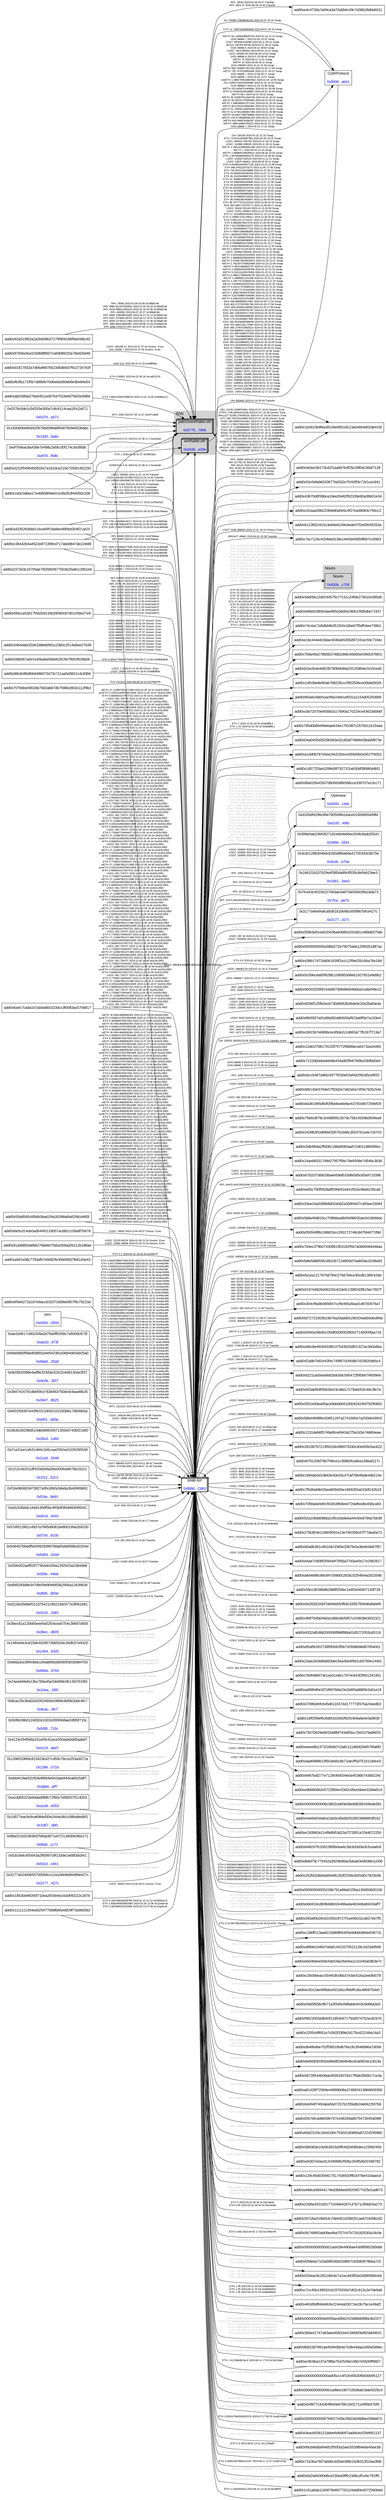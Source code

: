 digraph G {
concentrate=true;
graph[fontname="Arial",rankdir=LR];
edge[fontname="Arial"];
node[fontname="Arial",shape=rectangle];
labeljust="l";
/* Accounts */
	add0xf6b6f07862a02c85628b3a9688beae07fea9c863 [href="https://etherscan.io/address/0xf6B6F07862A02C85628B3A9688beae07fEA9C863" style="bold" shape="box3d" label=<poap.xyz<br/><br/><font color="blue">0xf6B6...C863</font>>]
	add0xeb3b9f824c8551a58a427aeaaa1044866bb5e28e [href="https://etherscan.io/address/0xeb3b9f824c8551a58a427aeaaa1044866bb5e28e" style="bold" shape="box3d" label=<worthalter.eth<br/><br/><font color="blue">0xeb3b...e28e</font>>]
	add0x57757e3d981446d585af0d9ae4d7df6d64647806 [href="https://etherscan.io/address/0x57757e3d981446d585af0d9ae4d7df6d64647806" style="bold" shape="box3d" label=<patricioworthalter.eth<br/><br/><font color="blue">0x5775...7806</font>>]
	add0x9008d19f58aabd9ed0d60971565aa8510560ab41 [href="https://etherscan.io/address/0x9008D19f58AAbD9eD0D60971565AA8510560ab41"  label=<CoWProtocol<br/><br/><font color="blue">0x9008...ab41</font>>]
	add0x0000000000000000000000000000000000000000 [href="https://etherscan.io/address/0x0000000000000000000000000000000000000000"  label=<zero<br/><br/><font color="blue">0x0000...0000</font>>]
	add0x830bd73e4184cef73443c15111a1df14e495c706 [href="https://etherscan.io/address/0x830bd73e4184cef73443c15111a1df14e495c706"  label=<Nouns<br/><br/><font color="blue">0x830b...c706</font>>]
	add0x00000000000000adc04c56bf30ac9d3c0aaf14dc [href="https://etherscan.io/address/0x00000000000000adc04c56bf30ac9d3c0aaf14dc"  label=<Opensea<br/><br/><font color="blue">0x0000...14dc</font>>]
	add0xae2d4617c862309a3d75a0ffb358c7a5009c673f [href="https://etherscan.io/address/0xae2d4617c862309a3d75a0ffb358c7a5009c673f"  label=<0xae2d4617c862309a3d75a0ffb358c7a5009c673f<br/><br/><font color="blue">0xae2d...673f</font>>]
	add0xd165df4296c85e780509fa1eace0150d945d49fd [href="https://etherscan.io/address/0xd165df4296c85e780509fa1eace0150d945d49fd"  label=<0xd165df4296c85e780509fa1eace0150d945d49fd<br/><br/><font color="blue">0xd165...49fd</font>>]
	add0x399e0ae23663f27181ebb4e66ec504b3aab25541 [href="https://etherscan.io/address/0x399e0ae23663f27181ebb4e66ec504b3aab25541"  label=<0x399e0ae23663f27181ebb4e66ec504b3aab25541<br/><br/><font color="blue">0x399e...5541</font>>]
	add0xb9a9db5f56ed0d891b4e542381d36b4de5a925a0 [href="https://etherscan.io/address/0xb9a9db5f56ed0d891b4e542381d36b4de5a925a0"  label=<0xb9a9db5f56ed0d891b4e542381d36b4de5a925a0<br/><br/><font color="blue">0xb9a9...25a0</font>>]
	add0x9c0b02098e4adffe323d3e315c2ce68130ae3f37 [href="https://etherscan.io/address/0x9c0b02098e4adffe323d3e315c2ce68130ae3f37"  label=<0x9c0b02098e4adffe323d3e315c2ce68130ae3f37<br/><br/><font color="blue">0x9c0b...3f37</font>>]
	add0x4cdc1288304bdc6260af86a6da41700343c0b70e [href="https://etherscan.io/address/0x4cdc1288304bdc6260af86a6da41700343c0b70e"  label=<0x4cdc1288304bdc6260af86a6da41700343c0b70e<br/><br/><font color="blue">0x4cdc...b70e</font>>]
	add0x3947416791d8ef0fce7636463750dcdc8aa48b25 [href="https://etherscan.io/address/0x3947416791d8ef0fce7636463750dcdc8aa48b25"  label=<0x3947416791d8ef0fce7636463750dcdc8aa48b25<br/><br/><font color="blue">0x3947...8b25</font>>]
	add0xef01f59397e43f9231330021022d38817d60dd3a [href="https://etherscan.io/address/0xef01f59397e43f9231330021022d38817d60dd3a"  label=<0xef01f59397e43f9231330021022d38817d60dd3a<br/><br/><font color="blue">0xef01...dd3a</font>>]
	add0x28c6c06298d514db089934071355e5743bf21d60 [href="https://etherscan.io/address/0x28c6c06298d514db089934071355e5743bf21d60"  label=<0x28c6c06298d514db089934071355e5743bf21d60<br/><br/><font color="blue">0x28c6...1d60</font>>]
	add0x21a31ee1afc51d94c2efccaa2092ad1028285549 [href="https://etherscan.io/address/0x21a31ee1afc51d94c2efccaa2092ad1028285549"  label=<0x21a31ee1afc51d94c2efccaa2092ad1028285549<br/><br/><font color="blue">0x21a3...5549</font>>]
	add0x1661f1b207629e4f385da89cff535c8e5eb23ee3 [href="https://etherscan.io/address/0x1661f1b207629e4f385da89cff535c8e5eb23ee3"  label=<0x1661f1b207629e4f385da89cff535c8e5eb23ee3<br/><br/><font color="blue">0x1661...3ee3</font>>]
	add0x1f12c4e201dff420d0e9a36e000fea9e78e152c1 [href="https://etherscan.io/address/0x1f12c4e201dff420d0e9a36e000fea9e78e152c1"  label=<0x1f12c4e201dff420d0e9a36e000fea9e78e152c1<br/><br/><font color="blue">0x1f12...52c1</font>>]
	add0xf16e9b0d03470827a95cdfd0cb8a8a3b46969b91 [href="https://etherscan.io/address/0xf16e9b0d03470827a95cdfd0cb8a8a3b46969b91"  label=<0xf16e9b0d03470827a95cdfd0cb8a8a3b46969b91<br/><br/><font color="blue">0xf16e...9b91</font>>]
	add0x7fce43c4015e227663ae3a970a093ec8fa2ada73 [href="https://etherscan.io/address/0x7fce43c4015e227663ae3a970a093ec8fa2ada73"  label=<0x7fce43c4015e227663ae3a970a093ec8fa2ada73<br/><br/><font color="blue">0x7fce...da73</font>>]
	add0xd4163bbdc18481458f5bc4f09df3fd4683099341 [href="https://etherscan.io/address/0xd4163bbdc18481458f5bc4f09df3fd4683099341"  label=<0xd4163bbdc18481458f5bc4f09df3fd4683099341<br/><br/><font color="blue">0xd416...9341</font>>]
	add0x57ef012861c4937a76b5d6061be800199a2b9100 [href="https://etherscan.io/address/0x57ef012861c4937a76b5d6061be800199a2b9100"  label=<0x57ef012861c4937a76b5d6061be800199a2b9100<br/><br/><font color="blue">0x57ef...9100</font>>]
	add0x546457bbddf5e09929399768ab5a9d588cb0334d [href="https://etherscan.io/address/0x546457bbddf5e09929399768ab5a9d588cb0334d"  label=<0x546457bbddf5e09929399768ab5a9d588cb0334d<br/><br/><font color="blue">0x5464...334d</font>>]
	add0x55fe002aeff02f77364de339a1292923a15844b8 [href="https://etherscan.io/address/0x55fe002aeff02f77364de339a1292923a15844b8"  label=<0x55fe002aeff02f77364de339a1292923a15844b8<br/><br/><font color="blue">0x55fe...44b8</font>>]
	add0xdfd5293d8e347dfe59e90efd55b2956a1343963d [href="https://etherscan.io/address/0xdfd5293d8e347dfe59e90efd55b2956a1343963d"  label=<0xdfd5293d8e347dfe59e90efd55b2956a1343963d<br/><br/><font color="blue">0xdfd5...963d</font>>]
	add0xd116e3588ef311d75421190223dc677e3f061b81 [href="https://etherscan.io/address/0xd116e3588ef311d75421190223dc677e3f061b81"  label=<0xd116e3588ef311d75421190223dc677e3f061b81<br/><br/><font color="blue">0xd116...1b81</font>>]
	add0x3bec81a120bb5eed4a52fc6cea5754c38697db05 [href="https://etherscan.io/address/0x3bec81a120bb5eed4a52fc6cea5754c38697db05"  label=<0x3bec81a120bb5eed4a52fc6cea5754c38697db05<br/><br/><font color="blue">0x3bec...db05</font>>]
	add0x1464d4e3c815de3028572b850c6c34dfc57e9320 [href="https://etherscan.io/address/0x1464d4e3c815de3028572b850c6c34dfc57e9320"  label=<0x1464d4e3c815de3028572b850c6c34dfc57e9320<br/><br/><font color="blue">0x1464...9320</font>>]
	add0x666a3ce3f9438dccd4a885ba5b565f3035984793 [href="https://etherscan.io/address/0x666a3ce3f9438dccd4a885ba5b565f3035984793"  label=<0x666a3ce3f9438dccd4a885ba5b565f3035984793<br/><br/><font color="blue">0x666a...4793</font>>]
	add0x24ea949efa13bc768a45e2ddd99c9b1391f31f65 [href="https://etherscan.io/address/0x24ea949efa13bc768a45e2ddd99c9b1391f31f65"  label=<0x24ea949efa13bc768a45e2ddd99c9b1391f31f65<br/><br/><font color="blue">0x24ea...1f65</font>>]
	add0x8cac25c3ba02d20024694c0899c8d5fe2ddc4fc7 [href="https://etherscan.io/address/0x8cac25c3ba02d20024694c0899c8d5fe2ddc4fc7"  label=<0x8cac25c3ba02d20024694c0899c8d5fe2ddc4fc7<br/><br/><font color="blue">0x8cac...4fc7</font>>]
	add0x50f8c08b0124092e1001b355f4b8ae2df85f715c [href="https://etherscan.io/address/0x50f8c08b0124092e1001b355f4b8ae2df85f715c"  label=<0x50f8c08b0124092e1001b355f4b8ae2df85f715c<br/><br/><font color="blue">0x50f8...715c</font>>]
	add0x4124cf34f56fa151e05c91ace550ada0dd5aabd7 [href="https://etherscan.io/address/0x4124cf34f56fa151e05c91ace550ada0dd5aabd7"  label=<0x4124cf34f56fa151e05c91ace550ada0dd5aabd7<br/><br/><font color="blue">0x4124...abd7</font>>]
	add0x13965336fdc815423b327cd59c78cce253a3072a [href="https://etherscan.io/address/0x13965336fdc815423b327cd59c78cce253a3072a"  label=<0x13965336fdc815423b327cd59c78cce253a3072a<br/><br/><font color="blue">0x1396...072a</font>>]
	add0xddd419ae52cf63e6f664e642aad444ca60c5aff7 [href="https://etherscan.io/address/0xddd419ae52cf63e6f664e642aad444ca60c5aff7"  label=<0xddd419ae52cf63e6f664e642aad444ca60c5aff7<br/><br/><font color="blue">0xddd4...aff7</font>>]
	add0xa1dd05323e8dabd9f8fc72f60c7d58937f214053 [href="https://etherscan.io/address/0xa1dd05323e8dabd9f8fc72f60c7d58937f214053"  label=<0xa1dd05323e8dabd9f8fc72f60c7d58937f214053<br/><br/><font color="blue">0xa1dd...4053</font>>]
	add0x1d577eac9c9ca69bbd30e244ac8b1c08ba8edbf1 [href="https://etherscan.io/address/0x1d577eac9c9ca69bbd30e244ac8b1c08ba8edbf1"  label=<0x1d577eac9c9ca69bbd30e244ac8b1c08ba8edbf1<br/><br/><font color="blue">0x1d57...dbf1</font>>]
	add0xf8a021b52383e97b6da3b71e07213d0e9c6bcc71 [href="https://etherscan.io/address/0xf8a021b52383e97b6da3b71e07213d0e9c6bcc71"  label=<0xf8a021b52383e97b6da3b71e07213d0e9c6bcc71<br/><br/><font color="blue">0xf8a0...cc71</font>>]
	add0x53c0e8c455643a2f65f87c9f133de1e68f3dc841 [href="https://etherscan.io/address/0x53c0e8c455643a2f65f87c9f133de1e68f3dc841"  label=<0x53c0e8c455643a2f65f87c9f133de1e68f3dc841<br/><br/><font color="blue">0x53c0...c841</font>>]
	add0x3177a524d3655700056ccc2a1b6e8e68489e427c [href="https://etherscan.io/address/0x3177a524d3655700056ccc2a1b6e8e68489e427c"  label=<0x3177a524d3655700056ccc2a1b6e8e68489e427c<br/><br/><font color="blue">0x3177...427c</font>>]
	add0x3177a46ef4afca9361816e9dc000f967bfce427c [href="https://etherscan.io/address/0x3177a46ef4afca9361816e9dc000f967bfce427c"  label=<0x3177a46ef4afca9361816e9dc000f967bfce427c<br/><br/><font color="blue">0x3177...427c</font>>]
	add0xef764bac8a438e7e498c2e5fccf0f174c3e3f8db [href="https://etherscan.io/address/0xef764bac8a438e7e498c2e5fccf0f174c3e3f8db"  label=<0xef764bac8a438e7e498c2e5fccf0f174c3e3f8db<br/><br/><font color="blue">0xef76...f8db</font>>]
	add0x0376c0de1c5d253e300a7c8c6114caa1f0c2a571 [href="https://etherscan.io/address/0x0376c0de1c5d253e300a7c8c6114caa1f0c2a571"  label=<0x0376c0de1c5d253e300a7c8c6114caa1f0c2a571<br/><br/><font color="blue">0x0376...a571</font>>]
	add0x1930d0ee80d420676bd096a6f6487809e653babc [href="https://etherscan.io/address/0x1930d0ee80d420676bd096a6f6487809e653babc"  label=<0x1930d0ee80d420676bd096a6f6487809e653babc<br/><br/><font color="blue">0x1930...babc</font>>]

/* Edges */
	add0xf6b6f07862a02c85628b3a9688beae07fea9c863 -> add0x059b3e91ea520436ae0685c931681c489d8375de [fontsize=10 label=<<font color="black">USDC 497.44&nbsp;2023-01-03 18:13 Transfer</font><br/><font color="black">USDC 7500000&nbsp;2024-02-01 21:28 Transfer</font>>]
	add0x18530d46055f710ea2fc5944ccb3df40222c287b -> add0xf6b6f07862a02c85628b3a9688beae07fea9c863 [fontsize=10 label=<<font color="black">USDC 30000&nbsp;2023-01-05 00:01 Gnosis: Exec</font>>]
	add0xae2d4617c862309a3d75a0ffb358c7a5009c673f -> add0xf6b6f07862a02c85628b3a9688beae07fea9c863 [fontsize=10 label=<<font color="black">USDC 249159.946&nbsp;2023-01-06 03:38 Transfer</font><br/><font color="black">USDC 25000&nbsp;2023-08-03 16:43 Transfer</font>>]
	add0xb9a9db5f56ed0d891b4e542381d36b4de5a925a0 -> add0xf6b6f07862a02c85628b3a9688beae07fea9c863 [fontsize=10 label=<<font color="black">USDC 2000000&nbsp;2023-01-06 13:14 Transfer</font>>]
	add0xf6b6f07862a02c85628b3a9688beae07fea9c863 -> add0x0000000000a39bb272e79075ade125fd351887ac [fontsize=10 label=<<font color="grey">ETH 4&nbsp;2023-01-10 00:01 Swap</font><br/><font color="grey">ETH 1.9&nbsp;2023-01-10 00:01 Swap</font>>]
	add0x0000000000a39bb272e79075ade125fd351887ac -> add0xf6b6f07862a02c85628b3a9688beae07fea9c863 [fontsize=10 label=<<font color="black">ETH 5.9&nbsp;2023-01-10 00:22 Swap</font>>]
	add0xf6b6f07862a02c85628b3a9688beae07fea9c863 -> add0x438b17d72da561639f2a1c12f9e02b16ba76e18d [fontsize=10 label=<<font color="black">USDC 396063.29&nbsp;2023-01-10 16:11 Transfer</font>>]
	add0xf6b6f07862a02c85628b3a9688beae07fea9c863 -> add0x5c596c6a65f628fc1090853d8eb1927651e9d9b2 [fontsize=10 label=<<font color="black">GOG 146666.7&nbsp;2023-01-13 21:10 0x0502b1c5</font>>]
	add0x1111111254eeb25477b68fb85ed929f73a960582 -> add0xf6b6f07862a02c85628b3a9688beae07fea9c863 [fontsize=10 label=<<font color="black">ETH 6.404798026536799&nbsp;2023-01-13 21:10 0x0502b1c5</font><br/><font color="black">ETH 2.8362050535952665&nbsp;2023-01-26 12:06 0x12aa3caf</font><br/><font color="black">ETH 3.562380510231958&nbsp;2023-02-13 07:06 0x12aa3caf</font>>]
	add0x9c0b02098e4adffe323d3e315c2ce68130ae3f37 -> add0xf6b6f07862a02c85628b3a9688beae07fea9c863 [fontsize=10 label=<<font color="black">PET 367&nbsp;2023-01-16 09:18 0xa4099d79</font>>]
	add0xf6b6f07862a02c85628b3a9688beae07fea9c863 -> add0x90003205f9144d90789b986946b6a2ca6ef49cc2 [fontsize=10 label=<<font color="black">RPL 1000&nbsp;2023-01-17 19:37 Transfer</font><br/><font color="black">RPL 15000&nbsp;2023-01-22 22:55 Transfer</font>>]
	add0xf6b6f07862a02c85628b3a9688beae07fea9c863 -> add0x9266f125fb2ecb730d9953b46de9c32e2fa83e4a [fontsize=10 label=<<font color="black">USDC 250000&nbsp;2023-01-17 22:24 Transfer</font><br/><font color="black">USDC 1000&nbsp;2023-08-03 11:26 Transfer</font><br/><font color="black">USDC 125000&nbsp;2023-08-03 22:58 Transfer</font><br/><font color="black">USDC 125000&nbsp;2024-01-22 22:25 Transfer</font>>]
	add0xf6b6f07862a02c85628b3a9688beae07fea9c863 -> add0x1b4910b9f6a38106e95516c13a04eb4d02db41fd [fontsize=10 label=<<font color="black">RPL 10000&nbsp;2023-01-18 07:51 Transfer</font><br/><font color="black">IMX 417781.25&nbsp;2023-02-06 19:03 Transfer</font><br/><font color="black">IMX 26123&nbsp;2023-03-09 13:35 Transfer</font><br/><font color="black">IMX 25781.95&nbsp;2023-04-07 12:23 Transfer</font><br/><font color="black">IMX 25780&nbsp;2023-05-06 09:25 Transfer</font><br/><font color="black">IMX 25781&nbsp;2023-08-28 11:44 Transfer</font>>]
	add0xd33526068d116ce69f19a9ee46f0bd304f21a51f -> add0xf6b6f07862a02c85628b3a9688beae07fea9c863 [fontsize=10 label=<<font color="black">RPL 15000&nbsp;2023-01-18 14:51 0xfe784eaa</font><br/><font color="black">RPL 5500&nbsp;2023-01-31 23:02 0xfe784eaa</font>>]
	add0xd152f549545093347a162dce210e7293f1452150 -> add0xf6b6f07862a02c85628b3a9688beae07fea9c863 [fontsize=10 label=<<font color="black">rETH 0.003&nbsp;2023-01-19 03:49 Crowdsale</font><br/><font color="black">RPL 0.5&nbsp;2023-01-25 02:23 Crowdsale</font><br/><font color="black">ETH 0.01&nbsp;2023-01-16 15:56 0xe63d38ed</font><br/><font color="black">ETH 0.005&nbsp;2023-02-06 22:03 0xe63d38ed</font>>]
	add0xf6b6f07862a02c85628b3a9688beae07fea9c863 -> add0x8fe5557a91d66d92a8b500af923a6ff0e7a193e4 [fontsize=10 label=<<font color="black">USDC 5000&nbsp;2023-01-19 11:18 Transfer</font>>]
	add0xf6b6f07862a02c85628b3a9688beae07fea9c863 -> add0xcb915b7e689bcecd5de2c1d863a77fb187f713a7 [fontsize=10 label=<<font color="black">RPL 1916.96&nbsp;2023-01-20 06:17 Transfer</font><br/><font color="black">RPL 1643.87&nbsp;2023-02-18 05:41 Transfer</font><br/><font color="black">RPL 1671.14&nbsp;2023-03-17 05:01 Transfer</font>>]
	add0xf6b6f07862a02c85628b3a9688beae07fea9c863 -> add0x4cdc1288304bdc6260af86a6da41700343c0b70e [fontsize=10 label=<<font color="black">RPL 20&nbsp;2023-01-20 15:22 Transfer</font>>]
	add0x4cdc1288304bdc6260af86a6da41700343c0b70e -> add0xf6b6f07862a02c85628b3a9688beae07fea9c863 [fontsize=10 label=<<font color="black">RPL 20&nbsp;2023-01-21 14:51 Transfer</font>>]
	add0xf6b6f07862a02c85628b3a9688beae07fea9c863 -> add0x9008d19f58aabd9ed0d60971565aa8510560ab41 [fontsize=10 label=<<font color="black">WETH 62.13400298629763&nbsp;2023-01-22 21:10 Swap</font><br/><font color="black">GOG 66666.7&nbsp;2023-02-05 23:22 Swap</font><br/><font color="black">USDT 893438.843499&nbsp;2023-03-11 09:13 Swap</font><br/><font color="black">BUSD 106765.59738&nbsp;2023-03-11 09:15 Swap</font><br/><font color="black">GOG 66666.6&nbsp;2023-04-11 09:54 Swap</font><br/><font color="black">USDC 1924.095334&nbsp;2023-05-04 14:10 Swap</font><br/><font color="black">GOG 100000.05&nbsp;2023-06-28 10:54 Swap</font><br/><font color="black">GOG 66666.6&nbsp;2023-07-23 08:40 Swap</font><br/><font color="black">WETH 70&nbsp;2023-09-21 11:51 Swap</font><br/><font color="black">WETH 10&nbsp;2023-09-26 00:11 Swap</font><br/><font color="black">GOG 200000&nbsp;2023-10-15 21:59 Swap</font><br/><font color="black">stETH 596.7206927301708&nbsp;2023-11-05 17:06 Swap</font><br/><font color="black">stETH 729.7475233992849&nbsp;2023-11-07 03:12 Swap</font><br/><font color="black">GOG 66666.7&nbsp;2023-12-08 00:17 Swap</font><br/><font color="black">GOG 66666.7&nbsp;2024-01-04 12:07 Swap</font><br/><font color="black">wstETH 1.5892794533904562&nbsp;2024-01-04 12:09 Swap</font><br/><font color="black">DAI 243973.82523209485&nbsp;2024-01-22 22:23 Swap</font><br/><font color="black">GOG 66666.6&nbsp;2024-01-29 23:38 Swap</font><br/><font color="black">WETH 223.6556751405681&nbsp;2024-02-01 20:06 Swap</font><br/><font color="black">rETH 12.544615525439887&nbsp;2024-02-01 20:09 Swap</font><br/><font color="black">WETH 96.1&nbsp;2024-02-01 20:22 Swap</font><br/><font color="black">WETH 55.218307912326736&nbsp;2024-02-01 20:22 Swap</font><br/><font color="black">WETH 83.28231270583494&nbsp;2024-02-01 20:24 Swap</font><br/><font color="black">WETH 1.9360464927571441&nbsp;2024-02-01 20:28 Swap</font><br/><font color="black">WETH 68.07441519694464&nbsp;2024-02-01 20:31 Swap</font><br/><font color="black">WETH 51.706562145849254&nbsp;2024-02-01 20:47 Swap</font><br/><font color="black">WETH 51.673612666857395&nbsp;2024-02-01 20:48 Swap</font><br/><font color="black">WETH 53.84017485758859&nbsp;2024-02-01 21:07 Swap</font><br/><font color="black">WETH 134.37198380081423&nbsp;2024-02-01 21:07 Swap</font><br/><font color="black">WETH 603.946976286297&nbsp;2024-02-01 21:10 Swap</font><br/><font color="black">WETH 1899.84960793473&nbsp;2024-02-01 21:10 Swap</font><br/><font color="black">GOG 66666.7&nbsp;2024-02-12 17:21 Swap</font>>]
	add0x9008d19f58aabd9ed0d60971565aa8510560ab41 -> add0xf6b6f07862a02c85628b3a9688beae07fea9c863 [fontsize=10 label=<<font color="black">DAI 100100&nbsp;2023-01-22 21:10 Swap</font><br/><font color="black">ETH 2.976121628087991&nbsp;2023-02-05 23:22 Swap</font><br/><font color="black">USDC 965910.206793&nbsp;2023-03-11 09:13 Swap</font><br/><font color="black">USDC 115998.298535&nbsp;2023-03-11 09:15 Swap</font><br/><font color="black">WETH 2.3561429660461486&nbsp;2023-04-11 09:54 Swap</font><br/><font color="black">WETH 1&nbsp;2023-05-04 14:10 Swap</font><br/><font color="black">WETH 2.689605108535814&nbsp;2023-06-28 10:54 Swap</font><br/><font color="black">ETH 1.9476808494904176&nbsp;2023-07-23 08:40 Swap</font><br/><font color="black">USDC 111650.442519&nbsp;2023-09-21 11:51 Swap</font><br/><font color="black">USDC 15875.580611&nbsp;2023-09-26 00:11 Swap</font><br/><font color="black">ETH 6.8159034404977135&nbsp;2023-10-15 21:59 Swap</font><br/><font color="black">ETH 596.576222073273&nbsp;2023-11-05 17:06 Swap</font><br/><font color="black">ETH 729.5515151623888&nbsp;2023-11-07 03:12 Swap</font><br/><font color="black">ETH 23.66494169196448&nbsp;2023-12-07 21:15 Swap</font><br/><font color="black">ETH 45.16129408687201&nbsp;2023-12-07 21:22 Swap</font><br/><font color="black">ETH 22.764865300545257&nbsp;2023-12-07 21:29 Swap</font><br/><font color="black">ETH 44.35855859256698&nbsp;2023-12-07 21:36 Swap</font><br/><font color="black">ETH 44.64258096990448&nbsp;2023-12-07 21:41 Swap</font><br/><font color="black">ETH 44.425256131074704&nbsp;2023-12-07 21:51 Swap</font><br/><font color="black">ETH 44.46708550175857&nbsp;2023-12-07 23:34 Swap</font><br/><font color="black">ETH 44.59392855890858&nbsp;2023-12-07 23:42 Swap</font><br/><font color="black">ETH 35.97496949719226&nbsp;2023-12-07 23:56 Swap</font><br/><font color="black">ETH 36.02562381463647&nbsp;2023-12-08 00:09 Swap</font><br/><font color="black">ETH 38.797773741222315&nbsp;2023-12-08 00:15 Swap</font><br/><font color="black">ENS 920.9461715743771&nbsp;2023-12-08 00:17 Swap</font><br/><font color="black">USDC 30418.331146&nbsp;2023-12-13 20:03 Swap</font><br/><font color="black">USDC 22252.393624&nbsp;2023-12-13 20:05 Swap</font><br/><font color="black">ETH 27.15159832549334&nbsp;2023-12-19 12:04 Swap</font><br/><font color="black">ETH 3.2498573761795617&nbsp;2023-12-28 05:42 Swap</font><br/><font color="black">ETH 6.581215711753137&nbsp;2023-12-28 05:45 Swap</font><br/><font color="black">ETH 9.96628576527578&nbsp;2023-12-28 05:49 Swap</font><br/><font color="black">ETH 7.812782995241872&nbsp;2023-12-28 05:54 Swap</font><br/><font color="black">ETH 4.742459364677725&nbsp;2023-12-28 05:58 Swap</font><br/><font color="black">ETH 4.790971586385055&nbsp;2024-01-04 12:07 Swap</font><br/><font color="black">ETH 1.8263245709517248&nbsp;2024-01-04 12:09 Swap</font><br/><font color="black">ETH 16.747165066700145&nbsp;2024-01-04 12:15 Swap</font><br/><font color="black">ETH 6.621280380098957&nbsp;2024-01-04 12:16 Swap</font><br/><font color="black">ETH 6.384988530476098&nbsp;2024-01-04 12:17 Swap</font><br/><font color="black">ETH 3.6446786455481224&nbsp;2024-01-04 12:18 Swap</font><br/><font color="black">WETH 2.9280471122578278&nbsp;2024-01-18 21:46 Swap</font><br/><font color="black">USDC 243958.009426&nbsp;2024-01-22 22:23 Swap</font><br/><font color="black">WETH 2.6142562031933405&nbsp;2024-01-23 20:49 Swap</font><br/><font color="black">WETH 1.6888050036362003&nbsp;2024-01-23 21:05 Swap</font><br/><font color="black">WETH 2.6769279424643613&nbsp;2024-01-23 21:07 Swap</font><br/><font color="black">WETH 2.7822572793820406&nbsp;2024-01-23 21:09 Swap</font><br/><font color="black">WETH 4.46151680632797&nbsp;2024-01-23 21:10 Swap</font><br/><font color="black">WETH 2.269553334539789&nbsp;2024-01-23 21:10 Swap</font><br/><font color="black">WETH 5.201131425378338&nbsp;2024-01-23 21:19 Swap</font><br/><font color="black">WETH 2.6991173609440735&nbsp;2024-01-23 21:20 Swap</font><br/><font color="black">WETH 2.28899521231306&nbsp;2024-01-23 21:21 Swap</font><br/><font color="black">WETH 2.2357757318658753&nbsp;2024-01-23 21:23 Swap</font><br/><font color="black">WETH 4.504062554320164&nbsp;2024-01-23 21:25 Swap</font><br/><font color="black">WETH 4.5222173793893115&nbsp;2024-01-23 21:30 Swap</font><br/><font color="black">WETH 4.520772797025589&nbsp;2024-01-23 21:32 Swap</font><br/><font color="black">WETH 1.2890746264797825&nbsp;2024-01-23 21:38 Swap</font><br/><font color="black">WETH 4.527599807548369&nbsp;2024-01-23 21:40 Swap</font><br/><font color="black">WETH 3.1662242137519687&nbsp;2024-01-23 21:43 Swap</font><br/><font color="black">ENS 636.8608608314391&nbsp;2024-01-29 17:54 Swap</font><br/><font color="black">ENS 403.2727057891788&nbsp;2024-01-29 17:58 Swap</font><br/><font color="black">ENS 309.640482136538&nbsp;2024-01-29 17:59 Swap</font><br/><font color="black">ENS 270.62129334781787&nbsp;2024-01-29 18:00 Swap</font><br/><font color="black">ENS 283.13004629717426&nbsp;2024-01-29 18:25 Swap</font><br/><font color="black">ENS 135.23548099388285&nbsp;2024-01-29 18:43 Swap</font><br/><font color="black">ENS 179.2515908827948&nbsp;2024-01-29 18:55 Swap</font><br/><font color="black">ENS 199.35156628086096&nbsp;2024-01-29 20:29 Swap</font><br/><font color="black">ENS 419.3662135172469&nbsp;2024-01-29 20:38 Swap</font><br/><font color="black">ENS 485.2700737862514&nbsp;2024-01-29 23:38 Swap</font><br/><font color="black">ENS 230.66893417418123&nbsp;2024-01-30 02:56 Swap</font><br/><font color="black">ENS 213.49574098707345&nbsp;2024-01-30 02:58 Swap</font><br/><font color="black">ENS 191.71540868936924&nbsp;2024-01-30 03:03 Swap</font><br/><font color="black">ENS 523.6616399978893&nbsp;2024-01-30 03:08 Swap</font><br/><font color="black">ENS 355.03233866901746&nbsp;2024-01-30 03:09 Swap</font><br/><font color="black">ENS 572.2632694531019&nbsp;2024-01-30 03:10 Swap</font><br/><font color="black">ENS 87.79065121377056&nbsp;2024-01-30 03:10 Swap</font><br/><font color="black">USDC 514829.551639&nbsp;2024-02-01 20:06 Swap</font><br/><font color="black">USDC 31688.597671&nbsp;2024-02-01 20:09 Swap</font><br/><font color="black">USDC 221062.751941&nbsp;2024-02-01 20:22 Swap</font><br/><font color="black">USDC 127009.730737&nbsp;2024-02-01 20:22 Swap</font><br/><font color="black">USDC 191568.324736&nbsp;2024-02-01 20:24 Swap</font><br/><font color="black">USDC 4454.887464&nbsp;2024-02-01 20:28 Swap</font><br/><font color="black">USDC 156578.618874&nbsp;2024-02-01 20:31 Swap</font><br/><font color="black">USDC 118927.26707&nbsp;2024-02-01 20:47 Swap</font><br/><font color="black">USDC 118851.744498&nbsp;2024-02-01 20:48 Swap</font><br/><font color="black">USDC 123835.152281&nbsp;2024-02-01 21:07 Swap</font><br/><font color="black">USDC 309098.054351&nbsp;2024-02-01 21:07 Swap</font><br/><font color="black">USDC 1389916.332256&nbsp;2024-02-01 21:10 Swap</font><br/><font color="black">USDC 4371019.231766&nbsp;2024-02-01 21:10 Swap</font><br/><font color="black">USDC 103424.518299&nbsp;2024-02-10 14:03 Swap</font><br/><font color="black">USDC 14054.402359&nbsp;2024-02-12 17:21 Swap</font>>]
	add0xf6b6f07862a02c85628b3a9688beae07fea9c863 -> add0x12a61f7b6179120f75772f9b89eca5471ba2e992 [fontsize=10 label=<<font color="black">DAI 100031.36228123156&nbsp;2023-01-22 21:13 Liquidity event</font>>]
	add0x237343c10705ae7605850977503e25a8c12851e6 -> add0xf6b6f07862a02c85628b3a9688beae07fea9c863 [fontsize=10 label=<<font color="black">GOG 66666.6&nbsp;2023-01-23 05:57 Gnosis: Exec</font><br/><font color="black">GOG 66666.7&nbsp;2023-02-05 22:30 Gnosis: Exec</font>>]
	add0xf6b6f07862a02c85628b3a9688beae07fea9c863 -> add0x399e0ae23663f27181ebb4e66ec504b3aab25541 [fontsize=10 label=<<font color="black">RPL 1000&nbsp;2023-01-23 17:45 Transfer</font>>]
	add0xf6b6f07862a02c85628b3a9688beae07fea9c863 -> add0x7122db0ebe4eb9b434a9f2ffe6760bc03bfbd0e0 [fontsize=10 label=<<font color="black">GOG 66666.6&nbsp;2023-01-26 12:06 0x12aa3caf</font><br/><font color="black">GOG 66666.7&nbsp;2023-02-13 07:06 0x12aa3caf</font>>]
	add0xf6b6f07862a02c85628b3a9688beae07fea9c863 -> add0xbcc5487a9fd24977f030ef1faf4d295c85cb9f20 [fontsize=10 label=<<font color="black">RPL 1000&nbsp;2023-01-26 21:39 Transfer</font>>]
	add0xf6b6f07862a02c85628b3a9688beae07fea9c863 -> add0xfdb143e3794e07f93d2e7a82a5a74f3e7925c54e [fontsize=10 label=<<font color="black">USDC 50500&nbsp;2023-01-27 14:43 Transfer</font>>]
	add0xc36442b4a4522e871399cd717abdd847ab11fe88 -> add0xf6b6f07862a02c85628b3a9688beae07fea9c863 [fontsize=10 label=<<font color="black">RPL 2329.2722584477956&nbsp;2023-02-04 23:39 0xac9650d8</font><br/><font color="black">ETH 55.73228669906573&nbsp;2023-02-04 23:39 0xac9650d8</font><br/><font color="black">RPL 9386.717913972816&nbsp;2023-02-10 02:08 0xac9650d8</font><br/><font color="black">ETH 1052.7125497490629&nbsp;2023-02-10 02:08 0xac9650d8</font>>]
	add0x5fdcca53617f4d2b9134b29090c87d01058e27e9 -> add0xf6b6f07862a02c85628b3a9688beae07fea9c863 [fontsize=10 label=<<font color="black">IMX 392000&nbsp;2023-02-06 19:00 0x441a3e70</font><br/><font color="black">IMX 26123&nbsp;2023-03-09 13:13 0x441a3e70</font><br/><font color="black">IMX 25781.95&nbsp;2023-04-07 12:19 0x441a3e70</font><br/><font color="black">IMX 25780&nbsp;2023-05-06 09:22 0x441a3e70</font><br/><font color="black">IMX 25782&nbsp;2023-06-28 10:47 0x441a3e70</font><br/><font color="black">IMX 25750&nbsp;2023-06-29 01:41 0x441a3e70</font><br/><font color="black">IMX 25813&nbsp;2023-07-27 20:27 0x441a3e70</font><br/><font color="black">IMX 25781&nbsp;2023-08-28 01:57 0x441a3e70</font><br/><font color="black">IMX 51562&nbsp;2023-10-10 12:00 0x441a3e70</font><br/><font color="black">IMX 25782&nbsp;2023-11-08 16:13 0x441a3e70</font><br/><font color="black">IMX 25781&nbsp;2023-12-19 11:50 0x441a3e70</font><br/><font color="black">IMX 25781&nbsp;2024-01-03 12:35 0x441a3e70</font><br/><font color="black">IMX 25781&nbsp;2024-01-29 14:51 0x441a3e70</font>>]
	add0x3947416791d8ef0fce7636463750dcdc8aa48b25 -> add0xf6b6f07862a02c85628b3a9688beae07fea9c863 [fontsize=10 label=<<font color="black">GOG 66666.7&nbsp;2023-02-10 05:20 Transfer</font>>]
	add0xef01f59397e43f9231330021022d38817d60dd3a -> add0xf6b6f07862a02c85628b3a9688beae07fea9c863 [fontsize=10 label=<<font color="black">USDC 260000&nbsp;2023-02-10 07:52 Transfer</font>>]
	add0xf6b6f07862a02c85628b3a9688beae07fea9c863 -> add0x8a361965d6df296e8ea6efae43791b907259ef29 [fontsize=10 label=<<font color="black">USDC 20500&nbsp;2023-02-15 13:56 Transfer</font>>]
	add0x28c6c06298d514db089934071355e5743bf21d60 -> add0xf6b6f07862a02c85628b3a9688beae07fea9c863 [fontsize=10 label=<<font color="black">USDT 888445.61675&nbsp;2023-03-11 08:41 Transfer</font><br/><font color="black">USDC 473798.4436&nbsp;2023-08-07 21:36 Transfer</font>>]
	add0x21a31ee1afc51d94c2efccaa2092ad1028285549 -> add0xf6b6f07862a02c85628b3a9688beae07fea9c863 [fontsize=10 label=<<font color="black">BUSD 106765.59738&nbsp;2023-03-11 08:43 Transfer</font><br/><font color="black">USDT 19995&nbsp;2024-02-14 14:31 Transfer</font>>]
	add0xf6b6f07862a02c85628b3a9688beae07fea9c863 -> add0xd165df4296c85e780509fa1eace0150d945d49fd [fontsize=10 label=<<font color="black">USDC 194000&nbsp;2023-03-14 21:23 Transfer</font><br/><font color="black">USDC 193000&nbsp;2023-06-28 13:56 Transfer</font><br/><font color="black">USDC 193000&nbsp;2023-09-21 11:52 Transfer</font><br/><font color="grey">ETH 56&nbsp;2023-03-14 21:23 Transfer</font><br/><font color="grey">ETH 0.0013&nbsp;2023-03-14 22:50 Transfer</font><br/><font color="grey">ETH 0.0013&nbsp;2023-03-15 01:15 Transfer</font>>]
	add0xf6b6f07862a02c85628b3a9688beae07fea9c863 -> add0x7566c8f79c3c6985f91357dc75814559b0659ea9 [fontsize=10 label=<<font color="black">USDC 1000&nbsp;2023-03-17 15:58 Transfer</font>>]
	add0xf6b6f07862a02c85628b3a9688beae07fea9c863 -> add0x3439b3f1b89fd42b5761bd6c3503761a4e7c67c0 [fontsize=10 label=<<font color="black">USDC 1500&nbsp;2023-03-20 01:58 Transfer</font>>]
	add0xf6b6f07862a02c85628b3a9688beae07fea9c863 -> add0x3d64fb8a2ffd08c186e8060aa57c8011d8b999cc [fontsize=10 label=<<font color="black">USDC 100&nbsp;2023-03-22 00:00 Transfer</font>>]
	add0xf6b6f07862a02c85628b3a9688beae07fea9c863 -> add0x14ae683317d9d27957f56c78e9308e7d54bc3b36 [fontsize=10 label=<<font color="black">USDC 100&nbsp;2023-03-22 15:29 Transfer</font>>]
	add0xf6b6f07862a02c85628b3a9688beae07fea9c863 -> add0x67b2cf7d68336aee59efb33dfe5d5c65a971039b [fontsize=10 label=<<font color="black">USDC 10&nbsp;2023-03-22 18:59 Transfer</font><br/><font color="black">USDC 40&nbsp;2023-05-02 18:35 Transfer</font>>]
	add0xf6b6f07862a02c85628b3a9688beae07fea9c863 -> add0x7ac712ec4c58ded138cc4e63e0fd59f697cc6963 [fontsize=10 label=<<font color="black">BRIGHT 45862&nbsp;2023-03-24 19:39 Transfer</font>>]
	add0xf6b6f07862a02c85628b3a9688beae07fea9c863 -> add0xe65c790f5928aff039e91d441f52ec86eb235ca8 [fontsize=10 label=<<font color="black">RPL 64423.443129315456&nbsp;2023-03-30 10:41 0x23b872dd</font>>]
	add0xf6b6f07862a02c85628b3a9688beae07fea9c863 -> add0x1661f1b207629e4f385da89cff535c8e5eb23ee3 [fontsize=10 label=<<font color="black">RPL 21474.481043105152&nbsp;2023-03-30 10:41 0x23b872dd</font>>]
	add0x34b4dabcf2de338bb6561c23b0c2514a5ee27b39 -> add0xf6b6f07862a02c85628b3a9688beae07fea9c863 [fontsize=10 label=<<font color="black">GOG 66666.6&nbsp;2023-04-11 07:37 Gnosis: Exec</font><br/><font color="black">GOG 66666.7&nbsp;2023-05-12 02:04 Gnosis: Exec</font><br/><font color="black">GOG 66666.7&nbsp;2023-06-08 07:45 Gnosis: Exec</font><br/><font color="black">GOG 66666.6&nbsp;2023-07-11 09:11 Gnosis: Exec</font><br/><font color="black">GOG 66666.7&nbsp;2023-08-11 07:57 Gnosis: Exec</font><br/><font color="black">GOG 66666.7&nbsp;2023-09-12 03:29 Gnosis: Exec</font><br/><font color="black">GOG 66666.6&nbsp;2023-10-12 21:31 Gnosis: Exec</font><br/><font color="black">GOG 66666.7&nbsp;2023-11-11 07:28 Gnosis: Exec</font><br/><font color="black">GOG 66666.7&nbsp;2023-12-11 00:03 Gnosis: Exec</font><br/><font color="black">GOG 66666.6&nbsp;2024-01-12 02:51 Gnosis: Exec</font><br/><font color="black">GOG 66666.7&nbsp;2024-02-12 06:10 Gnosis: Exec</font>>]
	add0xf6b6f07862a02c85628b3a9688beae07fea9c863 -> add0x33ee24a0398b8d02a562a308f4407cd93ee150d4 [fontsize=10 label=<<font color="black">USDC 50000&nbsp;2023-05-13 10:29 Transfer</font>>]
	add0xf6b6f07862a02c85628b3a9688beae07fea9c863 -> add0x0b8a49d816cc709b6eadb09498030ae3416b66dc [fontsize=10 label=<<font color="black">GOG 33333.35&nbsp;2023-05-17 11:50 0x0965d04b</font>>]
	add0x08b067ad41e45babe5bbb52fc2fe7f692f628b06 -> add0xf6b6f07862a02c85628b3a9688beae07fea9c863 [fontsize=10 label=<<font color="black">ETH 0.8916776632375328&nbsp;2023-05-17 11:50 0x0965d04b</font>>]
	add0xf6b6f07862a02c85628b3a9688beae07fea9c863 -> add0x050549f8c196bf1bcc293172746c847fd4d77d9d [fontsize=10 label=<<font color="black">USDC 125500&nbsp;2023-05-22 23:35 Transfer</font>>]
	add0xf6b6f07862a02c85628b3a9688beae07fea9c863 -> add0x764ec379b07430861953182f5b7a0b66069448aa [fontsize=10 label=<<font color="black">USDC 300000&nbsp;2023-05-26 20:40 Transfer</font><br/><font color="black">USDC 250000&nbsp;2024-02-10 14:06 Transfer</font>>]
	add0xf6b6f07862a02c85628b3a9688beae07fea9c863 -> add0xfa8e5d8655618810b7134859d7da893ac0248e83 [fontsize=10 label=<<font color="black">USDC 400505.54&nbsp;2023-06-07 14:34 Transfer</font>>]
	add0xf6b6f07862a02c85628b3a9688beae07fea9c863 -> add0xfa1ea12178768784c276d7b6ce30cdb138fc42dd [fontsize=10 label=<<font color="black">USDC 100&nbsp;2023-06-16 13:30 Transfer</font>>]
	add0xf6b6f07862a02c85628b3a9688beae07fea9c863 -> add0x9197e6826e0b220cd10e0c13982d3f615ec7607f [fontsize=10 label=<<font color="black">IMX 25782&nbsp;2023-06-28 10:50 Transfer</font><br/><font color="black">IMX 25750&nbsp;2023-06-29 01:43 Transfer</font><br/><font color="black">IMX 25813&nbsp;2023-07-31 20:25 Transfer</font><br/><font color="black">IMX 51562&nbsp;2023-10-10 12:17 Transfer</font><br/><font color="black">IMX 25782&nbsp;2023-11-08 16:46 Transfer</font><br/><font color="black">IMX 25781&nbsp;2023-12-19 11:55 Transfer</font><br/><font color="black">IMX 25780&nbsp;2024-01-04 12:04 Transfer</font><br/><font color="black">IMX 25781&nbsp;2024-01-29 15:20 Transfer</font>>]
	add0xf6b6f07862a02c85628b3a9688beae07fea9c863 -> add0x304cf9a8b0856f47ccf9cfd5a5bad1d67b0576a7 [fontsize=10 label=<<font color="black">USDC 500&nbsp;2023-07-11 11:54 Transfer</font>>]
	add0xf6b6f07862a02c85628b3a9688beae07fea9c863 -> add0x5d72721003b19b76a2da8d0c290334a6b0ded99a [fontsize=10 label=<<font color="black">USDC 300000&nbsp;2023-07-12 08:47 Transfer</font><br/><font color="black">USDC 300000&nbsp;2024-01-06 22:12 Transfer</font>>]
	add0x1f12c4e201dff420d0e9a36e000fea9e78e152c1 -> add0xf6b6f07862a02c85628b3a9688beae07fea9c863 [fontsize=10 label=<<font color="black">USDC 800000&nbsp;2023-07-14 11:47 Transfer</font>>]
	add0xf16e9b0d03470827a95cdfd0cb8a8a3b46969b91 -> add0xf6b6f07862a02c85628b3a9688beae07fea9c863 [fontsize=10 label=<<font color="black">USDC 300000&nbsp;2023-07-14 11:51 Transfer</font>>]
	add0x98c8c8fe8bb9486073473c711aa5d3821c4c83bb -> add0xf6b6f07862a02c85628b3a9688beae07fea9c863 [fontsize=10 label=<<font color="black">USDC 1&nbsp;2023-07-14 16:38 Gnosis: Exec</font><br/><font color="black">USDC 20000&nbsp;2023-08-14 18:42 0x8d80ff0a</font>>]
	add0xf6b6f07862a02c85628b3a9688beae07fea9c863 -> add0x0000a26b00c1f0df003000390027140000faa719 [fontsize=10 label=<<font color="black">WETH 0.1&nbsp;2023-07-14 23:19 0xf2d12b12</font>>]
	add0xf6b6f07862a02c85628b3a9688beae07fea9c863 -> add0x7fce43c4015e227663ae3a970a093ec8fa2ada73 [fontsize=10 label=<<font color="black">WETH 3.9&nbsp;2023-07-14 23:19 0xf2d12b12</font>>]
	add0xf6b6f07862a02c85628b3a9688beae07fea9c863 -> add0xd46c8e492b933f6107543920df01327ac3b0a9ba [fontsize=10 label=<<font color="black">USDC 1&nbsp;2023-07-16 22:52 Transfer</font><br/><font color="black">USDC 1766749.49&nbsp;2023-07-17 22:32 Transfer</font>>]
	add0xf6b6f07862a02c85628b3a9688beae07fea9c863 -> add0xf2a9b7b92e43f4c749f870cf408b7d23820db5c4 [fontsize=10 label=<<font color="black">USDC 1&nbsp;2023-07-16 22:52 Transfer</font><br/><font color="black">USDC 244248.38&nbsp;2023-07-17 22:33 Transfer</font>>]
	add0xf6b6f07862a02c85628b3a9688beae07fea9c863 -> add0x9221ca00ea6682bdcbdc595472f5f0b674f00964 [fontsize=10 label=<<font color="black">USDC 25000&nbsp;2023-07-20 13:22 Transfer</font><br/><font color="grey">ETH 13&nbsp;2023-11-11 16:06 Transfer</font>>]
	add0xf6b6f07862a02c85628b3a9688beae07fea9c863 -> add0xb03abf64f0582be24cd8a17c79ab053c48c3fe7e [fontsize=10 label=<<font color="black">USDC 25750&nbsp;2023-07-26 17:15 Transfer</font>>]
	add0xf6b6f07862a02c85628b3a9688beae07fea9c863 -> add0x0551e93ea05ace9debbb51d5b92424fd792908d1 [fontsize=10 label=<<font color="black">USDC 50000&nbsp;2023-07-31 10:27 Transfer</font>>]
	add0xf6b6f07862a02c85628b3a9688beae07fea9c863 -> add0x58be4b98fec63651287a2741665e7a200de43916 [fontsize=10 label=<<font color="black">USDC 250000&nbsp;2023-08-02 08:46 Transfer</font>>]
	add0xf6b6f07862a02c85628b3a9688beae07fea9c863 -> add0x1231deb6f5749ef6ce6943a275a1d3e7486f4eae [fontsize=10 label=<<font color="black">USDC 500&nbsp;2023-08-03 14:21 0x782621d8</font><br/><font color="black">USDC 10&nbsp;2024-01-28 21:17 0xbab657d8</font><br/><font color="grey">ETH 0.1&nbsp;2023-08-27 22:51 0x03add8c3</font>>]
	add0xf6b6f07862a02c85628b3a9688beae07fea9c863 -> add0x28108757213f931bb396973330c40e839c0ac622 [fontsize=10 label=<<font color="black">USDC 300000&nbsp;2023-08-07 21:38 Transfer</font>>]
	add0xd4163bbdc18481458f5bc4f09df3fd4683099341 -> add0xf6b6f07862a02c85628b3a9688beae07fea9c863 [fontsize=10 label=<<font color="black">GLM 1000&nbsp;2023-08-09 11:11 Transfer</font>>]
	add0xf6b6f07862a02c85628b3a9688beae07fea9c863 -> add0x879133fd79b7f48ce1c368b0fca9ea168eaf117c [fontsize=10 label=<<font color="black">GLM 1000&nbsp;2023-08-09 11:11 0xdd467064</font>>]
	add0xf6b6f07862a02c85628b3a9688beae07fea9c863 -> add0x1894ab3d1db63e30e33c47caf76b4fade4db214e [fontsize=10 label=<<font color="black">USDC 6240&nbsp;2023-08-09 21:56 Transfer</font><br/><font color="black">USDC 8640&nbsp;2023-09-08 21:37 Transfer</font><br/><font color="black">USDC 8820&nbsp;2023-10-13 23:46 Transfer</font><br/><font color="black">USDC 1920&nbsp;2023-11-19 19:03 Transfer</font>>]
	add0xfdb143e3794e07f93d2e7a82a5a74f3e7925c54e -> add0xf6b6f07862a02c85628b3a9688beae07fea9c863 [fontsize=10 label=<<font color="black">USDC 500&nbsp;2023-08-15 20:46 Gnosis: Exec</font>>]
	add0xf6b6f07862a02c85628b3a9688beae07fea9c863 -> add0x7fb36afd842ba4809d2be1869355a033df142b19 [fontsize=10 label=<<font color="black">USDC 10000&nbsp;2023-08-17 13:14 Transfer</font>>]
	add0xf6b6f07862a02c85628b3a9688beae07fea9c863 -> add0x7056abe9d91f63d16fb9ee072dafbedbc83bca93 [fontsize=10 label=<<font color="black">USDC 32500&nbsp;2023-08-17 17:30 Transfer</font>>]
	add0xf6b6f07862a02c85628b3a9688beae07fea9c863 -> add0x52a106dd08bba195cd3a9eea44cfee8786a7bb38 [fontsize=10 label=<<font color="black">USDC 25500&nbsp;2023-08-22 16:59 Transfer</font>>]
	add0x57ef012861c4937a76b5d6061be800199a2b9100 -> add0xf6b6f07862a02c85628b3a9688beae07fea9c863 [fontsize=10 label=<<font color="black">USDC 25000&nbsp;2023-08-23 00:17 Transfer</font>>]
	add0x707b6be09028e78d2a667db7596b2803c112f9b2 -> add0xf6b6f07862a02c85628b3a9688beae07fea9c863 [fontsize=10 label=<<font color="black">TCR 2222222&nbsp;2023-08-28 22:03 0x379607f5</font>>]
	add0xf6b6f07862a02c85628b3a9688beae07fea9c863 -> add0x279c803e118609591e13e780269cd7f77dea0a72 [fontsize=10 label=<<font color="black">TCR 2222222&nbsp;2023-08-28 22:04 0x454b0608</font>>]
	add0x0000000000000000000000000000000000000000 -> add0xf6b6f07862a02c85628b3a9688beae07fea9c863 [fontsize=10 label=<<font color="black">MYC 2222222&nbsp;2023-08-28 22:04 0x454b0608</font>>]
	add0xf6b6f07862a02c85628b3a9688beae07fea9c863 -> add0x80a8b381c8b1d4c3365e3367fe0a3be8cbb67f87 [fontsize=10 label=<<font color="black">MYC 2222222&nbsp;2023-08-28 22:13 Transfer</font><br/><font color="grey">ETH 0.1&nbsp;2023-08-27 22:47 Transfer</font>>]
	add0xf6b6f07862a02c85628b3a9688beae07fea9c863 -> add0xd4ae7c808f25944ef7695a27d3a40e17e2982817 [fontsize=10 label=<<font color="black">USDC 51250&nbsp;2023-09-07 17:15 Transfer</font>>]
	add0xf6b6f07862a02c85628b3a9688beae07fea9c863 -> add0xa8d4b86c98c847c59b0c263a15254fe4a2d1558b [fontsize=10 label=<<font color="black">USDC 5000&nbsp;2023-09-11 16:17 Transfer</font>>]
	add0x546457bbddf5e09929399768ab5a9d588cb0334d -> add0xf6b6f07862a02c85628b3a9688beae07fea9c863 [fontsize=10 label=<<font color="black">DAI 250&nbsp;2023-09-14 14:30 Transfer</font>>]
	add0xf6b6f07862a02c85628b3a9688beae07fea9c863 -> add0x59cc3fc56b8b2988f259ec1e6f3446907130f728 [fontsize=10 label=<<font color="black">USDC 250&nbsp;2023-09-15 17:41 Transfer</font>>]
	add0xf6b6f07862a02c85628b3a9688beae07fea9c863 -> add0x0d283d193d7dd49eb50fb5c33567694d6afabef0 [fontsize=10 label=<<font color="black">USDC 32264.63&nbsp;2023-09-15 18:18 Transfer</font>>]
	add0xf6b6f07862a02c85628b3a9688beae07fea9c863 -> add0x4fdf754fa04a0a1d6bc6b5957cc03839e3832321 [fontsize=10 label=<<font color="black">USDC 8140&nbsp;2023-09-26 00:15 Transfer</font><br/><font color="black">USDC 11960&nbsp;2023-11-21 20:11 Transfer</font><br/><font color="black">USDC 11960&nbsp;2023-12-21 22:17 Transfer</font><br/><font color="black">USDT 12014.48&nbsp;2024-02-14 14:34 Transfer</font>>]
	add0x6a4c7cada167a0da8b0323dcc3f0083ac5706817 -> add0xf6b6f07862a02c85628b3a9688beae07fea9c863 [fontsize=10 label=<<font color="black">stETH 27.123667851371398&nbsp;2023-11-05 16:41 0xd23c2953</font><br/><font color="black">wstETH 0.033161893259015945&nbsp;2023-11-05 16:41 0xd23c2953</font><br/><font color="black">rETH 0.5693916147927222&nbsp;2023-11-05 16:41 0xd23c2953</font><br/><font color="black">USDC 652.729726&nbsp;2023-11-05 16:41 0xd23c2953</font><br/><font color="black">ETH 5.778362724454437&nbsp;2023-11-05 16:41 0xd23c2953</font><br/><font color="black">stETH 27.123667851371398&nbsp;2023-11-05 16:42 0xd23c2953</font><br/><font color="black">wstETH 0.033161893259015945&nbsp;2023-11-05 16:42 0xd23c2953</font><br/><font color="black">rETH 0.5693916147927222&nbsp;2023-11-05 16:42 0xd23c2953</font><br/><font color="black">USDC 652.729726&nbsp;2023-11-05 16:42 0xd23c2953</font><br/><font color="black">ETH 5.778362724454437&nbsp;2023-11-05 16:42 0xd23c2953</font><br/><font color="black">stETH 27.123667851371398&nbsp;2023-11-05 16:42 0xd23c2953</font><br/><font color="black">wstETH 0.033161893259015945&nbsp;2023-11-05 16:42 0xd23c2953</font><br/><font color="black">rETH 0.5693916147927222&nbsp;2023-11-05 16:42 0xd23c2953</font><br/><font color="black">USDC 652.729726&nbsp;2023-11-05 16:42 0xd23c2953</font><br/><font color="black">ETH 5.778362724454437&nbsp;2023-11-05 16:42 0xd23c2953</font><br/><font color="black">stETH 27.123667851371398&nbsp;2023-11-05 16:43 0xd23c2953</font><br/><font color="black">wstETH 0.033161893259015945&nbsp;2023-11-05 16:43 0xd23c2953</font><br/><font color="black">rETH 0.5693916147927222&nbsp;2023-11-05 16:43 0xd23c2953</font><br/><font color="black">USDC 652.729726&nbsp;2023-11-05 16:43 0xd23c2953</font><br/><font color="black">ETH 5.778362724454437&nbsp;2023-11-05 16:43 0xd23c2953</font><br/><font color="black">stETH 27.123667851371398&nbsp;2023-11-05 16:43 0xd23c2953</font><br/><font color="black">wstETH 0.033161893259015945&nbsp;2023-11-05 16:43 0xd23c2953</font><br/><font color="black">rETH 0.5693916147927222&nbsp;2023-11-05 16:43 0xd23c2953</font><br/><font color="black">USDC 652.729726&nbsp;2023-11-05 16:43 0xd23c2953</font><br/><font color="black">ETH 5.778362724454437&nbsp;2023-11-05 16:43 0xd23c2953</font><br/><font color="black">stETH 27.123667851371398&nbsp;2023-11-05 16:43 0xd23c2953</font><br/><font color="black">wstETH 0.033161893259015945&nbsp;2023-11-05 16:43 0xd23c2953</font><br/><font color="black">rETH 0.5693916147927222&nbsp;2023-11-05 16:43 0xd23c2953</font><br/><font color="black">USDC 652.729726&nbsp;2023-11-05 16:43 0xd23c2953</font><br/><font color="black">ETH 5.778362724454437&nbsp;2023-11-05 16:43 0xd23c2953</font><br/><font color="black">stETH 27.123667851371398&nbsp;2023-11-05 16:43 0xd23c2953</font><br/><font color="black">wstETH 0.033161893259015945&nbsp;2023-11-05 16:43 0xd23c2953</font><br/><font color="black">rETH 0.5693916147927222&nbsp;2023-11-05 16:43 0xd23c2953</font><br/><font color="black">USDC 652.729726&nbsp;2023-11-05 16:43 0xd23c2953</font><br/><font color="black">ETH 5.778362724454437&nbsp;2023-11-05 16:43 0xd23c2953</font><br/><font color="black">stETH 27.123667851371398&nbsp;2023-11-05 16:43 0xd23c2953</font><br/><font color="black">wstETH 0.033161893259015945&nbsp;2023-11-05 16:43 0xd23c2953</font><br/><font color="black">rETH 0.5693916147927222&nbsp;2023-11-05 16:43 0xd23c2953</font><br/><font color="black">USDC 652.729726&nbsp;2023-11-05 16:43 0xd23c2953</font><br/><font color="black">ETH 5.778362724454437&nbsp;2023-11-05 16:43 0xd23c2953</font><br/><font color="black">stETH 27.123667851371398&nbsp;2023-11-05 16:44 0xd23c2953</font><br/><font color="black">wstETH 0.033161893259015945&nbsp;2023-11-05 16:44 0xd23c2953</font><br/><font color="black">rETH 0.5693916147927222&nbsp;2023-11-05 16:44 0xd23c2953</font><br/><font color="black">USDC 652.729727&nbsp;2023-11-05 16:44 0xd23c2953</font><br/><font color="black">ETH 5.778362724454437&nbsp;2023-11-05 16:44 0xd23c2953</font><br/><font color="black">stETH 27.123667851371398&nbsp;2023-11-05 16:44 0xd23c2953</font><br/><font color="black">wstETH 0.033161893259015945&nbsp;2023-11-05 16:44 0xd23c2953</font><br/><font color="black">rETH 0.5693916147927222&nbsp;2023-11-05 16:44 0xd23c2953</font><br/><font color="black">USDC 652.729727&nbsp;2023-11-05 16:44 0xd23c2953</font><br/><font color="black">ETH 5.778362724454437&nbsp;2023-11-05 16:44 0xd23c2953</font><br/><font color="black">stETH 27.123667851371398&nbsp;2023-11-05 16:44 0xd23c2953</font><br/><font color="black">wstETH 0.033161893259015945&nbsp;2023-11-05 16:44 0xd23c2953</font><br/><font color="black">rETH 0.5693916147927222&nbsp;2023-11-05 16:44 0xd23c2953</font><br/><font color="black">USDC 652.729727&nbsp;2023-11-05 16:44 0xd23c2953</font><br/><font color="black">ETH 5.778362724454437&nbsp;2023-11-05 16:44 0xd23c2953</font><br/><font color="black">stETH 27.123667851371398&nbsp;2023-11-05 16:44 0xd23c2953</font><br/><font color="black">wstETH 0.033161893259015945&nbsp;2023-11-05 16:44 0xd23c2953</font><br/><font color="black">rETH 0.5693916147927222&nbsp;2023-11-05 16:44 0xd23c2953</font><br/><font color="black">USDC 652.729727&nbsp;2023-11-05 16:44 0xd23c2953</font><br/><font color="black">ETH 5.778362724454437&nbsp;2023-11-05 16:44 0xd23c2953</font><br/><font color="black">stETH 27.123667851371398&nbsp;2023-11-05 16:45 0xd23c2953</font><br/><font color="black">wstETH 0.033161893259015945&nbsp;2023-11-05 16:45 0xd23c2953</font><br/><font color="black">rETH 0.5693916147927222&nbsp;2023-11-05 16:45 0xd23c2953</font><br/><font color="black">USDC 652.729727&nbsp;2023-11-05 16:45 0xd23c2953</font><br/><font color="black">ETH 5.778362724454437&nbsp;2023-11-05 16:45 0xd23c2953</font><br/><font color="black">stETH 27.123667851371398&nbsp;2023-11-05 16:45 0xd23c2953</font><br/><font color="black">wstETH 0.033161893259015945&nbsp;2023-11-05 16:45 0xd23c2953</font><br/><font color="black">rETH 0.5693916147927222&nbsp;2023-11-05 16:45 0xd23c2953</font><br/><font color="black">USDC 652.729727&nbsp;2023-11-05 16:45 0xd23c2953</font><br/><font color="black">ETH 5.778362724454437&nbsp;2023-11-05 16:45 0xd23c2953</font><br/><font color="black">stETH 27.123667851371398&nbsp;2023-11-05 16:46 0xd23c2953</font><br/><font color="black">wstETH 0.033161893259015945&nbsp;2023-11-05 16:46 0xd23c2953</font><br/><font color="black">rETH 0.5693916147927222&nbsp;2023-11-05 16:46 0xd23c2953</font><br/><font color="black">USDC 652.729727&nbsp;2023-11-05 16:46 0xd23c2953</font><br/><font color="black">ETH 5.778362724454437&nbsp;2023-11-05 16:46 0xd23c2953</font><br/><font color="black">stETH 27.123667851371398&nbsp;2023-11-05 16:46 0xd23c2953</font><br/><font color="black">wstETH 0.033161893259015945&nbsp;2023-11-05 16:46 0xd23c2953</font><br/><font color="black">rETH 0.5693916147927222&nbsp;2023-11-05 16:46 0xd23c2953</font><br/><font color="black">USDC 652.729727&nbsp;2023-11-05 16:46 0xd23c2953</font><br/><font color="black">ETH 5.778362724454437&nbsp;2023-11-05 16:46 0xd23c2953</font><br/><font color="black">stETH 27.123667851371398&nbsp;2023-11-05 16:46 0xd23c2953</font><br/><font color="black">wstETH 0.033161893259015945&nbsp;2023-11-05 16:46 0xd23c2953</font><br/><font color="black">rETH 0.5693916147927222&nbsp;2023-11-05 16:46 0xd23c2953</font><br/><font color="black">USDC 652.729727&nbsp;2023-11-05 16:46 0xd23c2953</font><br/><font color="black">ETH 5.778362724454437&nbsp;2023-11-05 16:46 0xd23c2953</font><br/><font color="black">stETH 27.123667851371398&nbsp;2023-11-05 16:46 0xd23c2953</font><br/><font color="black">wstETH 0.033161893259015945&nbsp;2023-11-05 16:46 0xd23c2953</font><br/><font color="black">rETH 0.5693916147927222&nbsp;2023-11-05 16:46 0xd23c2953</font><br/><font color="black">USDC 652.729727&nbsp;2023-11-05 16:46 0xd23c2953</font><br/><font color="black">ETH 5.778362724454437&nbsp;2023-11-05 16:46 0xd23c2953</font><br/><font color="black">stETH 27.123667851371398&nbsp;2023-11-05 16:46 0xd23c2953</font><br/><font color="black">wstETH 0.033161893259015945&nbsp;2023-11-05 16:46 0xd23c2953</font><br/><font color="black">rETH 0.5693916147927222&nbsp;2023-11-05 16:46 0xd23c2953</font><br/><font color="black">USDC 652.729727&nbsp;2023-11-05 16:46 0xd23c2953</font><br/><font color="black">ETH 5.778362724454437&nbsp;2023-11-05 16:46 0xd23c2953</font><br/><font color="black">stETH 27.123667851371398&nbsp;2023-11-05 16:46 0xd23c2953</font><br/><font color="black">wstETH 0.033161893259015945&nbsp;2023-11-05 16:46 0xd23c2953</font><br/><font color="black">rETH 0.5693916147927222&nbsp;2023-11-05 16:46 0xd23c2953</font><br/><font color="black">USDC 652.729727&nbsp;2023-11-05 16:46 0xd23c2953</font><br/><font color="black">ETH 5.778362724454437&nbsp;2023-11-05 16:46 0xd23c2953</font><br/><font color="black">stETH 27.123667851371398&nbsp;2023-11-05 16:47 0xd23c2953</font><br/><font color="black">wstETH 0.033161893259015945&nbsp;2023-11-05 16:47 0xd23c2953</font><br/><font color="black">rETH 0.5693916147927222&nbsp;2023-11-05 16:47 0xd23c2953</font><br/><font color="black">USDC 652.729727&nbsp;2023-11-05 16:47 0xd23c2953</font><br/><font color="black">ETH 5.778362724454437&nbsp;2023-11-05 16:47 0xd23c2953</font><br/><font color="black">stETH 27.123667851371398&nbsp;2023-11-05 16:47 0xd23c2953</font><br/><font color="black">wstETH 0.033161893259015945&nbsp;2023-11-05 16:47 0xd23c2953</font><br/><font color="black">rETH 0.5693916147927222&nbsp;2023-11-05 16:47 0xd23c2953</font><br/><font color="black">USDC 652.729727&nbsp;2023-11-05 16:47 0xd23c2953</font><br/><font color="black">ETH 5.778362724454437&nbsp;2023-11-05 16:47 0xd23c2953</font>>]
	add0x55dd565c6f94b3bad1f4a35398af4a526fcd465f -> add0xf6b6f07862a02c85628b3a9688beae07fea9c863 [fontsize=10 label=<<font color="black">stETH 30.40614680830354&nbsp;2023-11-07 03:05 0xd23c2953</font><br/><font color="black">wstETH 0.035821575070504395&nbsp;2023-11-07 03:05 0xd23c2953</font><br/><font color="black">ETH 6.350660678407633&nbsp;2023-11-07 03:05 0xd23c2953</font><br/><font color="black">stETH 30.40614680830354&nbsp;2023-11-07 03:05 0xd23c2953</font><br/><font color="black">wstETH 0.035821575070504395&nbsp;2023-11-07 03:05 0xd23c2953</font><br/><font color="black">ETH 6.350660678407633&nbsp;2023-11-07 03:05 0xd23c2953</font><br/><font color="black">stETH 30.40614680830354&nbsp;2023-11-07 03:05 0xd23c2953</font><br/><font color="black">wstETH 0.035821575070504395&nbsp;2023-11-07 03:05 0xd23c2953</font><br/><font color="black">ETH 6.350660678407633&nbsp;2023-11-07 03:05 0xd23c2953</font><br/><font color="black">stETH 30.40614680830354&nbsp;2023-11-07 03:05 0xd23c2953</font><br/><font color="black">wstETH 0.035821575070504395&nbsp;2023-11-07 03:05 0xd23c2953</font><br/><font color="black">ETH 6.350660678407633&nbsp;2023-11-07 03:05 0xd23c2953</font><br/><font color="black">stETH 30.40614680830354&nbsp;2023-11-07 03:06 0xd23c2953</font><br/><font color="black">wstETH 0.035821575070504395&nbsp;2023-11-07 03:06 0xd23c2953</font><br/><font color="black">ETH 6.350660678407633&nbsp;2023-11-07 03:06 0xd23c2953</font><br/><font color="black">stETH 30.40614680830354&nbsp;2023-11-07 03:06 0xd23c2953</font><br/><font color="black">wstETH 0.035821575070504395&nbsp;2023-11-07 03:06 0xd23c2953</font><br/><font color="black">ETH 6.350660678407633&nbsp;2023-11-07 03:06 0xd23c2953</font><br/><font color="black">stETH 30.40614680830354&nbsp;2023-11-07 03:06 0xd23c2953</font><br/><font color="black">wstETH 0.035821575070504395&nbsp;2023-11-07 03:06 0xd23c2953</font><br/><font color="black">ETH 6.350660678407633&nbsp;2023-11-07 03:06 0xd23c2953</font><br/><font color="black">stETH 30.40614680830354&nbsp;2023-11-07 03:06 0xd23c2953</font><br/><font color="black">wstETH 0.035821575070504395&nbsp;2023-11-07 03:06 0xd23c2953</font><br/><font color="black">ETH 6.350660678407633&nbsp;2023-11-07 03:06 0xd23c2953</font><br/><font color="black">stETH 30.40614680830354&nbsp;2023-11-07 03:06 0xd23c2953</font><br/><font color="black">wstETH 0.035821575070504395&nbsp;2023-11-07 03:06 0xd23c2953</font><br/><font color="black">ETH 6.350660678407633&nbsp;2023-11-07 03:06 0xd23c2953</font><br/><font color="black">stETH 30.40614680830354&nbsp;2023-11-07 03:07 0xd23c2953</font><br/><font color="black">wstETH 0.035821575070504395&nbsp;2023-11-07 03:07 0xd23c2953</font><br/><font color="black">ETH 6.350660678407633&nbsp;2023-11-07 03:07 0xd23c2953</font><br/><font color="black">stETH 30.40614680830354&nbsp;2023-11-07 03:07 0xd23c2953</font><br/><font color="black">wstETH 0.035821575070504395&nbsp;2023-11-07 03:07 0xd23c2953</font><br/><font color="black">ETH 6.350660678407633&nbsp;2023-11-07 03:07 0xd23c2953</font><br/><font color="black">stETH 30.40614680830354&nbsp;2023-11-07 03:07 0xd23c2953</font><br/><font color="black">wstETH 0.035821575070504395&nbsp;2023-11-07 03:07 0xd23c2953</font><br/><font color="black">ETH 6.350660678407633&nbsp;2023-11-07 03:07 0xd23c2953</font><br/><font color="black">stETH 30.40614680830354&nbsp;2023-11-07 03:07 0xd23c2953</font><br/><font color="black">wstETH 0.035821575070504395&nbsp;2023-11-07 03:07 0xd23c2953</font><br/><font color="black">ETH 6.350660678407633&nbsp;2023-11-07 03:07 0xd23c2953</font><br/><font color="black">stETH 30.40614680830354&nbsp;2023-11-07 03:07 0xd23c2953</font><br/><font color="black">wstETH 0.035821575070504395&nbsp;2023-11-07 03:07 0xd23c2953</font><br/><font color="black">ETH 6.350660678407633&nbsp;2023-11-07 03:07 0xd23c2953</font><br/><font color="black">stETH 30.40614680830354&nbsp;2023-11-07 03:07 0xd23c2953</font><br/><font color="black">wstETH 0.035821575070504395&nbsp;2023-11-07 03:07 0xd23c2953</font><br/><font color="black">ETH 6.350660678407633&nbsp;2023-11-07 03:07 0xd23c2953</font><br/><font color="black">stETH 30.40614680830354&nbsp;2023-11-07 03:07 0xd23c2953</font><br/><font color="black">wstETH 0.035821575070504395&nbsp;2023-11-07 03:07 0xd23c2953</font><br/><font color="black">ETH 6.350660678407633&nbsp;2023-11-07 03:07 0xd23c2953</font><br/><font color="black">stETH 30.40614680830354&nbsp;2023-11-07 03:07 0xd23c2953</font><br/><font color="black">wstETH 0.035821575070504395&nbsp;2023-11-07 03:07 0xd23c2953</font><br/><font color="black">ETH 6.350660678407633&nbsp;2023-11-07 03:07 0xd23c2953</font><br/><font color="black">stETH 30.40614680830354&nbsp;2023-11-07 03:08 0xd23c2953</font><br/><font color="black">wstETH 0.035821575070504395&nbsp;2023-11-07 03:08 0xd23c2953</font><br/><font color="black">ETH 6.350660678407633&nbsp;2023-11-07 03:08 0xd23c2953</font><br/><font color="black">stETH 30.40614680830354&nbsp;2023-11-07 03:08 0xd23c2953</font><br/><font color="black">wstETH 0.035821575070504395&nbsp;2023-11-07 03:08 0xd23c2953</font><br/><font color="black">ETH 6.350660678407633&nbsp;2023-11-07 03:08 0xd23c2953</font><br/><font color="black">stETH 30.40614680830354&nbsp;2023-11-07 03:08 0xd23c2953</font><br/><font color="black">wstETH 0.035821575070504395&nbsp;2023-11-07 03:08 0xd23c2953</font><br/><font color="black">ETH 6.350660678407633&nbsp;2023-11-07 03:08 0xd23c2953</font><br/><font color="black">stETH 30.40614680830354&nbsp;2023-11-07 03:08 0xd23c2953</font><br/><font color="black">wstETH 0.035821575070504395&nbsp;2023-11-07 03:08 0xd23c2953</font><br/><font color="black">ETH 6.350660678407633&nbsp;2023-11-07 03:08 0xd23c2953</font><br/><font color="black">stETH 30.40614680830354&nbsp;2023-11-07 03:08 0xd23c2953</font><br/><font color="black">wstETH 0.035821575070504395&nbsp;2023-11-07 03:08 0xd23c2953</font><br/><font color="black">ETH 6.350660678407633&nbsp;2023-11-07 03:08 0xd23c2953</font><br/><font color="black">stETH 30.40614680830354&nbsp;2023-11-07 03:08 0xd23c2953</font><br/><font color="black">wstETH 0.035821575070504395&nbsp;2023-11-07 03:08 0xd23c2953</font><br/><font color="black">ETH 6.350660678407633&nbsp;2023-11-07 03:08 0xd23c2953</font><br/><font color="black">stETH 30.40614680830354&nbsp;2023-11-07 03:08 0xd23c2953</font><br/><font color="black">wstETH 0.035821575070504395&nbsp;2023-11-07 03:08 0xd23c2953</font><br/><font color="black">ETH 6.350660678407633&nbsp;2023-11-07 03:08 0xd23c2953</font>>]
	add0x57757e3d981446d585af0d9ae4d7df6d64647806 -> add0xf6b6f07862a02c85628b3a9688beae07fea9c863 [fontsize=10 label=<<font color="black">USDC 500000&nbsp;2023-11-21 14:10 Transfer</font><br/><font color="black">USDC 362269.527599&nbsp;2023-12-23 14:40 Transfer</font><br/><font color="black">DAI 243563.6004396738&nbsp;2023-12-23 14:43 Transfer</font>>]
	add0xf6b6f07862a02c85628b3a9688beae07fea9c863 -> add0x9332afb3b8200006f986f8bbd1d5272053cd5116 [fontsize=10 label=<<font color="black">USDC 150046.88&nbsp;2023-11-21 14:12 Transfer</font>>]
	add0xf6b6f07862a02c85628b3a9688beae07fea9c863 -> add0x85af9c552739f5f00b3f5b742698b98d67654001 [fontsize=10 label=<<font color="black">USDC 51000&nbsp;2023-11-30 18:16 Transfer</font>>]
	add0xf6b6f07862a02c85628b3a9688beae07fea9c863 -> add0x23aa18c9d8a6b3dec5ea3bb4f9d1cb57b0e1440c [fontsize=10 label=<<font color="black">USDC 50000&nbsp;2023-12-01 12:21 Transfer</font>>]
	add0x6e5cd14de0ad04f4012d057acdb01109a8f7b676 -> add0xf6b6f07862a02c85628b3a9688beae07fea9c863 [fontsize=10 label=<<font color="black">USDC 76500&nbsp;2023-12-04 09:37 Gnosis: Exec</font>>]
	add0x55fe002aeff02f77364de339a1292923a15844b8 -> add0xf6b6f07862a02c85628b3a9688beae07fea9c863 [fontsize=10 label=<<font color="black">USDC 51000&nbsp;2023-12-04 20:07 Transfer</font>>]
	add0xdfd5293d8e347dfe59e90efd55b2956a1343963d -> add0xf6b6f07862a02c85628b3a9688beae07fea9c863 [fontsize=10 label=<<font color="black">ENS 16390.5217&nbsp;2023-12-06 02:09 Transfer</font>>]
	add0xf6b6f07862a02c85628b3a9688beae07fea9c863 -> add0x7b0f488973e1ea31e8e17974c643f2f601341951 [fontsize=10 label=<<font color="black">USDC 464.452349&nbsp;2023-12-07 20:27 Transfer</font>>]
	add0xeb3b9f824c8551a58a427aeaaa1044866bb5e28e -> add0xf6b6f07862a02c85628b3a9688beae07fea9c863 [fontsize=10 label=<<font color="black">USDC 440254.519083&nbsp;2023-12-23 14:33 Transfer</font>>]
	add0xd116e3588ef311d75421190223dc677e3f061b81 -> add0xf6b6f07862a02c85628b3a9688beae07fea9c863 [fontsize=10 label=<<font color="black">USDC 129499.251041&nbsp;2023-12-23 14:41 Transfer</font>>]
	add0xf6b6f07862a02c85628b3a9688beae07fea9c863 -> add0xa489faf6e337d997b8a23e2b6f3a8880b1b61e19 [fontsize=10 label=<<font color="black">USDC 1000000&nbsp;2023-12-28 19:01 Transfer</font>>]
	add0x7ac712ec4c58ded138cc4e63e0fd59f697cc6963 -> add0xf6b6f07862a02c85628b3a9688beae07fea9c863 [fontsize=10 label=<<font color="black">USDT 3185.389025&nbsp;2023-12-31 18:19 Gnosis: Exec</font>>]
	add0xf6b6f07862a02c85628b3a9688beae07fea9c863 -> add0x0789fa90fc645d6116374d177773f37ba24eedb3 [fontsize=10 label=<<font color="black">IMX 1&nbsp;2024-01-03 13:52 Transfer</font>>]
	add0xf6b6f07862a02c85628b3a9688beae07fea9c863 -> add0x16ff299ef6c6dbf1b2682f825cfe9a8a4e3a9835 [fontsize=10 label=<<font color="black">USDC 1000&nbsp;2024-01-20 00:21 Transfer</font>>]
	add0xf6b6f07862a02c85628b3a9688beae07fea9c863 -> add0x75070629e903348fbf743ef55cc7bd1079a96f20 [fontsize=10 label=<<font color="black">USDC 50498.9&nbsp;2024-01-22 22:15 Transfer</font>>]
	add0x91a9d850a866278deb07fa5a2b9ad2b112b186ae -> add0xf6b6f07862a02c85628b3a9688beae07fea9c863 [fontsize=10 label=<<font color="black">USDC 22219.96124&nbsp;2024-01-26 21:54 Gnosis: Exec</font><br/><font color="black">USDC 18360.39538&nbsp;2024-01-26 21:54 Gnosis: Exec</font>>]
	add0xf6b6f07862a02c85628b3a9688beae07fea9c863 -> add0xeeee8b1371f1664b7c2a8c111d6062b6576fa6f0 [fontsize=10 label=<<font color="black">USDC 100000&nbsp;2024-02-01 00:53 Transfer</font>>]
	add0xf6b6f07862a02c85628b3a9688beae07fea9c863 -> add0xdad6988b23f503e65c6b71decff5d7516119dce3 [fontsize=10 label=<<font color="black">USDC 100000&nbsp;2024-02-12 18:25 Transfer</font>>]
	add0xf6b6f07862a02c85628b3a9688beae07fea9c863 -> add0x8487baf277e7129cf6d034e0a4f186b7438d224c [fontsize=10 label=<<font color="black">USDC 500&nbsp;2024-02-15 21:29 Transfer</font>>]
	add0xf6b6f07862a02c85628b3a9688beae07fea9c863 -> add0xedb680d62e5722fb0ec53d2cd5ecbbee31b8a914 [fontsize=10 label=<<font color="grey">ETH 0.07&nbsp;2023-01-01 15:17 0xd338b03c</font>>]
	add0xf6b6f07862a02c85628b3a9688beae07fea9c863 -> add0x00000000006c3852cbef3e08e8df289169ede581 [fontsize=10 label=<<font color="grey">ETH 0.149&nbsp;2023-01-06 20:03 0xfb0f3ee1</font><br/><font color="grey">ETH 0.125&nbsp;2023-01-06 20:41 0xfb0f3ee1</font><br/><font color="grey">ETH 0.167&nbsp;2023-01-04 03:48 0xfb0f3ee1</font><br/><font color="grey">ETH 0.135&nbsp;2023-01-06 20:42 0xe7acab24</font><br/><font color="grey">ETH 2.41999&nbsp;2023-01-09 23:58 0xfb0f3ee1</font><br/><font color="grey">ETH 2.5&nbsp;2023-01-09 23:59 0xfb0f3ee1</font><br/><font color="grey">ETH 21.86&nbsp;2023-01-10 00:11 0xed98a574</font><br/><font color="grey">ETH 4.8&nbsp;2023-01-10 00:21 0xfb0f3ee1</font>>]
	add0xf6b6f07862a02c85628b3a9688beae07fea9c863 -> add0x44e94034afce2dd3cd5eb62528f239686fc8f162 [fontsize=10 label=<<font color="grey">ETH 0.42&nbsp;2023-01-10 00:26 0x26c858a4</font>>]
	add0xf6b6f07862a02c85628b3a9688beae07fea9c863 -> add0xe7d3982e214f9dfd53d23a7f72851a7044072250 [fontsize=10 label=<<font color="grey">ETH 0.0105&nbsp;2023-03-15 04:35 0xfa2b068f</font>>]
	add0xf6b6f07862a02c85628b3a9688beae07fea9c863 -> add0x649247fc33915f89b0ea4c3dc6d3d3e3c5cea6c8 [fontsize=10 label=<<font color="grey">ETH 0.2&nbsp;2023-03-22 00:43 0x2db11544</font>>]
	add0xf6b6f07862a02c85628b3a9688beae07fea9c863 -> add0xdb8d79c775452a3929b86ac5deab3e9d38e1c006 [fontsize=10 label=<<font color="grey">ETH 0.0005&nbsp;2023-06-12 20:27 0xfa2b068f</font>>]
	add0xf6b6f07862a02c85628b3a9688beae07fea9c863 -> add0x253553366da8546fc250f225fe3d25d0c782303b [fontsize=10 label=<<font color="grey">ETH 0.013261013141418813&nbsp;2023-07-01 16:42 0x74694a2b</font><br/><font color="grey">ETH 0.013261013141418813&nbsp;2023-07-01 16:44 0x74694a2b</font><br/><font color="grey">ETH 0.013168620476174437&nbsp;2023-07-05 00:25 0x74694a2b</font><br/><font color="grey">ETH 0.002639997515299404&nbsp;2023-07-17 05:33 0x74694a2b</font><br/><font color="grey">ETH 0.1723446047267929&nbsp;2023-07-17 17:22 0x74694a2b</font><br/><font color="grey">ETH 0.002184117602144518&nbsp;2023-12-07 19:23 0x74694a2b</font>>]
	add0x253553366da8546fc250f225fe3d25d0c782303b -> add0xf6b6f07862a02c85628b3a9688beae07fea9c863 [fontsize=10 label=<<font color="black">ETH 0.000260019865518015&nbsp;2023-07-01 16:42 0x74694a2b</font><br/><font color="black">ETH 0.000260019865518015&nbsp;2023-07-01 16:44 0x74694a2b</font><br/><font color="black">ETH 0.000258208244630871&nbsp;2023-07-05 00:25 0x74694a2b</font><br/><font color="black">ETH 0.000051764657162733&nbsp;2023-07-17 05:33 0x74694a2b</font><br/><font color="black">ETH 0.003379305975035154&nbsp;2023-07-17 17:22 0x74694a2b</font><br/><font color="black">ETH 0.000042825835336167&nbsp;2023-12-07 19:23 0x74694a2b</font>>]
	add0xf6b6f07862a02c85628b3a9688beae07fea9c863 -> add0x00000000005228b791a99a61f36a130d50600106 [fontsize=10 label=<<font color="grey">ETH 0.155&nbsp;2023-08-27 00:52 0x12abee12</font>>]
	add0xf6b6f07862a02c85628b3a9688beae07fea9c863 -> add0x00000000000000adc04c56bf30ac9d3c0aaf14dc [fontsize=10 label=<<font color="grey">ETH 4.42069&nbsp;2024-01-10 01:26 0x00000000</font><br/><font color="grey">ETH 0.25&nbsp;2023-05-16 04:11 0x00000000</font><br/><font color="grey">ETH 0.09&nbsp;2023-05-21 13:46 0x00000000</font><br/><font color="grey">ETH 0.1&nbsp;2023-05-21 13:47 0x00000000</font><br/><font color="grey">ETH 0.24&nbsp;2023-05-21 13:48 0x00000000</font><br/><font color="grey">ETH 0.25&nbsp;2023-05-21 13:49 0x00000000</font><br/><font color="grey">ETH 0.819&nbsp;2023-05-21 19:09 0x87201b41</font><br/><font color="grey">ETH 0.25&nbsp;2023-05-21 20:32 0x00000000</font><br/><font color="grey">ETH 40&nbsp;2023-05-21 20:46 0x00000000</font><br/><font color="grey">ETH 1.2024&nbsp;2023-05-21 23:34 0x87201b41</font><br/><font color="grey">ETH 3.79299&nbsp;2023-05-22 13:27 0x87201b41</font><br/><font color="grey">ETH 1.311&nbsp;2023-05-22 17:19 0x87201b41</font><br/><font color="grey">ETH 4.4061&nbsp;2023-05-25 21:25 0x87201b41</font><br/><font color="grey">ETH 0.19&nbsp;2023-05-28 18:03 0x00000000</font><br/><font color="grey">ETH 0.13&nbsp;2023-05-29 19:34 0x00000000</font><br/><font color="grey">ETH 0.13&nbsp;2023-05-31 21:37 0x00000000</font><br/><font color="grey">ETH 0.2698&nbsp;2023-06-12 20:07 0x87201b41</font><br/><font color="grey">ETH 1.8818&nbsp;2023-06-29 02:14 0x87201b41</font><br/><font color="grey">ETH 0.95&nbsp;2023-07-11 17:32 0x00000000</font><br/><font color="grey">ETH 3&nbsp;2023-07-17 05:26 0x00000000</font><br/><font color="grey">ETH 1.0971&nbsp;2023-10-10 00:08 0x87201b41</font><br/><font color="grey">ETH 1.779&nbsp;2023-12-07 18:56 0x00000000</font>>]
	add0xf6b6f07862a02c85628b3a9688beae07fea9c863 -> add0x830bd73e4184cef73443c15111a1df14e495c706 [fontsize=10 label=<<font color="grey">ETH 20&nbsp;2023-01-05 09:03 0x659dd2b4</font><br/><font color="grey">ETH 15&nbsp;2023-01-09 15:38 0x659dd2b4</font><br/><font color="grey">ETH 15&nbsp;2023-01-30 15:03 0x659dd2b4</font><br/><font color="grey">ETH 10&nbsp;2023-02-04 12:36 0x659dd2b4</font><br/><font color="grey">ETH 27.65&nbsp;2023-02-06 15:17 0x659dd2b4</font><br/><font color="grey">ETH 20&nbsp;2023-02-08 01:45 0x659dd2b4</font><br/><font color="grey">ETH 2&nbsp;2023-02-14 21:54 0x659dd2b4</font><br/><font color="grey">ETH 14&nbsp;2023-05-06 12:56 0x659dd2b4</font><br/><font color="grey">ETH 1&nbsp;2023-05-15 05:34 0x659dd2b4</font><br/><font color="grey">ETH 1&nbsp;2023-05-22 13:40 0x659dd2b4</font><br/><font color="grey">ETH 20&nbsp;2023-06-02 14:41 0x659dd2b4</font><br/><font color="grey">ETH 10.71&nbsp;2023-11-07 04:58 0x659dd2b4</font><br/><font color="grey">ETH 1&nbsp;2023-12-07 03:51 0x659dd2b4</font>>]
	add0xf6b6f07862a02c85628b3a9688beae07fea9c863 -> add0xddd41bcd80feb8b02e46bada482eb6afd433aff7 [fontsize=10 label=<<font color="grey">ETH 0.008&nbsp;2023-01-05 14:20 Transfer</font><br/><font color="grey">ETH 0.08&nbsp;2023-01-05 14:20 Transfer</font><br/><font color="grey">ETH 0.00016&nbsp;2023-10-23 18:14 Transfer</font><br/><font color="grey">ETH 0.01&nbsp;2024-01-10 00:54 Transfer</font><br/><font color="grey">ETH 0.01&nbsp;2024-01-12 16:09 Transfer</font>>]
	add0xf6b6f07862a02c85628b3a9688beae07fea9c863 -> add0x283af0b28c62c092c9727f1ee09c02ca627eb7f5 [fontsize=10 label=<<font color="grey">ETH 1.4064376188436356&nbsp;2023-01-06 04:53 ENS: Renew</font>>]
	add0x283af0b28c62c092c9727f1ee09c02ca627eb7f5 -> add0xf6b6f07862a02c85628b3a9688beae07fea9c863 [fontsize=10 label=<<font color="black">ETH 0.1278579653494214&nbsp;2023-01-06 04:53 ENS: Renew</font>>]
	add0xf6b6f07862a02c85628b3a9688beae07fea9c863 -> add0xc18bff213ae8216989f85455e9dbbb984e639715 [fontsize=10 label=<<font color="grey">ETH 0.1&nbsp;2023-01-12 17:55 Transfer</font>>]
	add0xf6b6f07862a02c85628b3a9688beae07fea9c863 -> add0xaf8fde194647afa814423370521128c3423dd566 [fontsize=10 label=<<font color="grey">ETH 0.1&nbsp;2023-01-12 17:56 Transfer</font>>]
	add0xf6b6f07862a02c85628b3a9688beae07fea9c863 -> add0xe6e08dee00dc5dd1fae26e0ea1c2c040a0db3e7c [fontsize=10 label=<<font color="grey">ETH 0.1&nbsp;2023-01-12 17:56 Transfer</font>>]
	add0xf6b6f07862a02c85628b3a9688beae07fea9c863 -> add0xc3506beacc554f43fcdbb37e3dc516a2ee0fa579 [fontsize=10 label=<<font color="grey">ETH 0.1&nbsp;2023-01-12 17:57 Transfer</font>>]
	add0xf6b6f07862a02c85628b3a9688beae07fea9c863 -> add0xc92c2ae45f6dce922a5ccffebffc3bc4859754e0 [fontsize=10 label=<<font color="grey">ETH 0.1&nbsp;2023-01-12 17:57 Transfer</font>>]
	add0xf6b6f07862a02c85628b3a9688beae07fea9c863 -> add0x09d5f836cffe71a3f349c698ab8c643c9d66a3d3 [fontsize=10 label=<<font color="grey">ETH 0.1&nbsp;2023-01-12 17:57 Transfer</font>>]
	add0xf6b6f07862a02c85628b3a9688beae07fea9c863 -> add0xf9823555ddb50f119540971750d974752ec82976 [fontsize=10 label=<<font color="grey">ETH 0.002&nbsp;2023-01-17 02:04 Transfer</font>>]
	add0xf6b6f07862a02c85628b3a9688beae07fea9c863 -> add0x2205cbff651e7c092f33f9e2d175cd22246e24a3 [fontsize=10 label=<<font color="grey">ETH 0.065&nbsp;2023-01-17 15:05 0x5ab31c1a</font>>]
	add0xf6b6f07862a02c85628b3a9688beae07fea9c863 -> add0xd648b4be702ff3651fbdb7be18c3548986a7d058 [fontsize=10 label=<<font color="grey">ETH 0.00069&nbsp;2023-01-18 05:51 Transfer</font><br/><font color="grey">ETH 0.01&nbsp;2023-02-07 21:35 Transfer</font><br/><font color="grey">ETH 0.0016&nbsp;2023-04-12 23:01 Transfer</font>>]
	add0x3bec81a120bb5eed4a52fc6cea5754c38697db05 -> add0xf6b6f07862a02c85628b3a9688beae07fea9c863 [fontsize=10 label=<<font color="grey">ETH 235&nbsp;2023-01-23 18:13 Transfer</font>>]
	add0xf6b6f07862a02c85628b3a9688beae07fea9c863 -> add0x6efd08303f42edb68f2d6464bcdca0824e1c813a [fontsize=10 label=<<font color="grey">ETH 0.0012&nbsp;2023-01-24 13:41 Transfer</font>>]
	add0xf6b6f07862a02c85628b3a9688beae07fea9c863 -> add0x59728544b08ab483533076417fbbb2fd0b17ce3a [fontsize=10 label=<<font color="grey">ETH 0.329&nbsp;2023-01-25 14:11 0xb4e4b296</font>>]
	add0xf6b6f07862a02c85628b3a9688beae07fea9c863 -> add0xa81428f720b9e44899b08a374892413866609356 [fontsize=10 label=<<font color="grey">ETH 0.0012&nbsp;2023-02-02 00:23 Transfer</font>>]
	add0xf6b6f07862a02c85628b3a9688beae07fea9c863 -> add0xbd494f7450aba56d7207b1f35b8b2de6622fd7b8 [fontsize=10 label=<<font color="grey">ETH 0.0069&nbsp;2023-02-09 00:45 0xefef39a1</font>>]
	add0xf6b6f07862a02c85628b3a9688beae07fea9c863 -> add0xf2b7bfcdd6b596767e346269a8675472b45d098f [fontsize=10 label=<<font color="grey">ETH 0.0042&nbsp;2023-02-10 20:04 Transfer</font>>]
	add0xf6b6f07862a02c85628b3a9688beae07fea9c863 -> add0x606231f4c18442d0c75303180895a87224255980 [fontsize=10 label=<<font color="grey">ETH 0.0069&nbsp;2023-02-10 20:50 Transfer</font>>]
	add0xf6b6f07862a02c85628b3a9688beae07fea9c863 -> add0x586383e10e0b3816d3ffc6d2d085decc23992456 [fontsize=10 label=<<font color="grey">ETH 0.042&nbsp;2023-02-14 23:56 0xefef39a1</font>>]
	add0xf6b6f07862a02c85628b3a9688beae07fea9c863 -> add0xd4307e0acd12cf46fd6cf93bc264f5d5d1598792 [fontsize=10 label=<<font color="grey">ETH 0.000777&nbsp;2023-02-23 15:52 0xefef39a1</font>>]
	add0xf6b6f07862a02c85628b3a9688beae07fea9c863 -> add0x129c45d0359417517436920ffb3cf78e410daecd [fontsize=10 label=<<font color="grey">ETH 0.003777&nbsp;2023-02-27 17:34 0xefef39a1</font>>]
	add0x1464d4e3c815de3028572b850c6c34dfc57e9320 -> add0xf6b6f07862a02c85628b3a9688beae07fea9c863 [fontsize=10 label=<<font color="grey">ETH 31&nbsp;2023-03-03 06:33 Transfer</font><br/><font color="grey">ETH 25&nbsp;2023-03-03 06:38 Transfer</font>>]
	add0xf6b6f07862a02c85628b3a9688beae07fea9c863 -> add0xe468ce99444174bd3bbbed09209577d25d1ad673 [fontsize=10 label=<<font color="grey">ETH 0.05&nbsp;2023-03-21 20:08 0xb7751c71</font>>]
	add0xf6b6f07862a02c85628b3a9688beae07fea9c863 -> add0x2266e420165177c049e4267c47b71cf69dc5a273 [fontsize=10 label=<<font color="grey">ETH 3.6663&nbsp;2023-03-22 00:33 0x70a7eba9</font><br/><font color="grey">ETH 5&nbsp;2023-03-22 00:34 0x70a7eba9</font><br/><font color="grey">ETH 6.05&nbsp;2023-03-22 00:36 0x70a7eba9</font>>]
	add0xf6b6f07862a02c85628b3a9688beae07fea9c863 -> add0x267c8a2c0b654c7de0451d288251aeb7c649b2d2 [fontsize=10 label=<<font color="grey">ETH 0.035&nbsp;2023-03-24 21:25 0xa0712d68</font>>]
	add0xf6b6f07862a02c85628b3a9688beae07fea9c863 -> add0x5b748663ab0fae4ba7f27cb7b72d182530a16c0e [fontsize=10 label=<<font color="grey">ETH 0.24&nbsp;2023-03-26 02:20 0xb0ba4a31</font>>]
	add0xf6b6f07862a02c85628b3a9688beae07fea9c863 -> add0x00000000000001ad428e4906ae43d8f9852d0dd6 [fontsize=10 label=<<font color="grey">ETH 0.0291&nbsp;2023-03-27 17:28 0x00000000</font>>]
	add0x666a3ce3f9438dccd4a885ba5b565f3035984793 -> add0xf6b6f07862a02c85628b3a9688beae07fea9c863 [fontsize=10 label=<<font color="grey">ETH 1e-18&nbsp;2023-03-30 10:43 0x596f7572</font><br/><font color="grey">ETH 1e-18&nbsp;2023-03-30 10:43 0x596f7572</font>>]
	add0x24ea949efa13bc768a45e2ddd99c9b1391f31f65 -> add0xf6b6f07862a02c85628b3a9688beae07fea9c863 [fontsize=10 label=<<font color="grey">ETH 0.035&nbsp;2023-04-04 14:32 Transfer</font>>]
	add0xf6b6f07862a02c85628b3a9688beae07fea9c863 -> add0xf2fde6a7103a5f603b6339897c92b80978bba7c5 [fontsize=10 label=<<font color="grey">ETH 0.1&nbsp;2023-04-06 23:07 Transfer</font>>]
	add0xf6b6f07862a02c85628b3a9688beae07fea9c863 -> add0x033eac9c292196c6c7a1ec4d3f53e2d990956cb4 [fontsize=10 label=<<font color="grey">ETH 0.0011&nbsp;2023-04-10 18:00 Transfer</font><br/><font color="grey">ETH 0.0016&nbsp;2023-04-12 23:28 Transfer</font>>]
	add0xf6b6f07862a02c85628b3a9688beae07fea9c863 -> add0xc7cc40b148932cb1970333e7d02c913c2e7de9a8 [fontsize=10 label=<<font color="grey">ETH 1.05&nbsp;2023-04-10 21:55 0xbb845604</font><br/><font color="grey">ETH 1.05&nbsp;2023-04-10 21:56 0xbb845604</font><br/><font color="grey">ETH 1.05&nbsp;2023-04-10 22:01 0xbb845604</font>>]
	add0xf6b6f07862a02c85628b3a9688beae07fea9c863 -> add0x463d56ffd4d463e22444a03072ec0b75e1e49af2 [fontsize=10 label=<<font color="grey">ETH 1&nbsp;2023-05-22 14:38 0xa7ba3dff</font>>]
	add0x8cac25c3ba02d20024694c0899c8d5fe2ddc4fc7 -> add0xf6b6f07862a02c85628b3a9688beae07fea9c863 [fontsize=10 label=<<font color="grey">ETH 1&nbsp;2023-05-22 19:50 Transfer</font>>]
	add0xf6b6f07862a02c85628b3a9688beae07fea9c863 -> add0x0000000000e655fae4d56241588680f86e3b2377 [fontsize=10 label=<<font color="grey">ETH 0.07&nbsp;2023-05-30 00:32 0x8585ae03</font>>]
	add0xf6b6f07862a02c85628b3a9688beae07fea9c863 -> add0x39da41747a83aee658334415666f3ef92dd0d541 [fontsize=10 label=<<font color="grey">ETH 0.90769&nbsp;2023-06-01 00:17 0x9a2b8115</font><br/><font color="grey">ETH 0.7778888889999989&nbsp;2023-06-08 16:00 0x9a2b8115</font><br/><font color="grey">ETH 1.4769&nbsp;2023-07-08 00:12 0x9a2b8115</font><br/><font color="grey">ETH 0.449&nbsp;2023-07-13 16:08 0x9a2b8115</font><br/><font color="grey">ETH 0.76&nbsp;2023-07-18 06:39 0x9a2b8115</font><br/><font color="grey">ETH 0.915&nbsp;2023-07-27 07:58 0x9a2b8115</font>>]
	add0xf6b6f07862a02c85628b3a9688beae07fea9c863 -> add0x9581587991da459409b4e7e3b44daa1e65e589ec [fontsize=10 label=<<font color="grey">ETH 0.001&nbsp;2023-06-12 20:16 Transfer</font>>]
	add0xf6b6f07862a02c85628b3a9688beae07fea9c863 -> add0xe3fc9ba137a79f8a7542539e10bb7e5500ff9807 [fontsize=10 label=<<font color="grey">ETH 0.001180864352789448&nbsp;2023-06-14 17:53 0x1801fbe5</font>>]
	add0xe3fc9ba137a79f8a7542539e10bb7e5500ff9807 -> add0xf6b6f07862a02c85628b3a9688beae07fea9c863 [fontsize=10 label=<<font color="black">ETH 1.6123960823e-8&nbsp;2023-06-14 17:53 0x1801fbe5</font>>]
	add0xf6b6f07862a02c85628b3a9688beae07fea9c863 -> add0x000000000000ad05ccc4f10045630fb830b95127 [fontsize=10 label=<<font color="grey">ETH 0.2499&nbsp;2023-06-29 02:19 0xb3be57f8</font>>]
	add0x50f8c08b0124092e1001b355f4b8ae2df85f715c -> add0xf6b6f07862a02c85628b3a9688beae07fea9c863 [fontsize=10 label=<<font color="grey">ETH 0.14&nbsp;2023-07-08 02:13 Transfer</font><br/><font color="grey">ETH 0.01&nbsp;2023-07-08 03:28 Transfer</font>>]
	add0xf6b6f07862a02c85628b3a9688beae07fea9c863 -> add0x00000000000061ad8ee190710508a818ae5325c3 [fontsize=10 label=<<font color="grey">ETH 0.5&nbsp;2023-07-11 22:12 0xa0712d68</font>>]
	add0xf6b6f07862a02c85628b3a9688beae07fea9c863 -> add0x64f877c44364f840e676fc19cf1711ef95b57bf5 [fontsize=10 label=<<font color="grey">ETH 0.0207&nbsp;2023-07-15 11:11 0x159a76bd</font>>]
	add0xf6b6f07862a02c85628b3a9688beae07fea9c863 -> add0x00000000008794027c69c26d2a048dbec09de67c [fontsize=10 label=<<font color="grey">ETH 0.06526680142503334&nbsp;2023-07-17 05:25 0xad144a94</font>>]
	add0x00000000008794027c69c26d2a048dbec09de67c -> add0xf6b6f07862a02c85628b3a9688beae07fea9c863 [fontsize=10 label=<<font color="black">ETH 0.003107942925001576&nbsp;2023-07-17 05:25 0xad144a94</font>>]
	add0x4124cf34f56fa151e05c91ace550ada0dd5aabd7 -> add0xf6b6f07862a02c85628b3a9688beae07fea9c863 [fontsize=10 label=<<font color="grey">ETH 3&nbsp;2023-07-19 06:00 Transfer</font>>]
	add0xf6b6f07862a02c85628b3a9688beae07fea9c863 -> add0x0eacb558121ddee6d6db97aa9dcbc02fef951137 [fontsize=10 label=<<font color="grey">ETH 0.003&nbsp;2023-08-01 12:29 Transfer</font>>]
	add0xf6b6f07862a02c85628b3a9688beae07fea9c863 -> add0xf9cb96dbd94652f00f3a2aec5539fb4ebe45ee38 [fontsize=10 label=<<font color="grey">ETH 0.3&nbsp;2023-08-22 21:15 0xc103edf2</font>>]
	add0xf6b6f07862a02c85628b3a9688beae07fea9c863 -> add0x71b3ba7607abd0cd35eb398c2a38313f10aa3fdb [fontsize=10 label=<<font color="grey">ETH 0.000648572443816409&nbsp;2023-09-11 11:57 0x8bf122da</font>>]
	add0x71b3ba7607abd0cd35eb398c2a38313f10aa3fdb -> add0xf6b6f07862a02c85628b3a9688beae07fea9c863 [fontsize=10 label=<<font color="black">ETH 0.000019075660112247&nbsp;2023-09-11 11:57 0x8bf122da</font>>]
	add0xf6b6f07862a02c85628b3a9688beae07fea9c863 -> add0x8d2a84300d6ce230ed3fffc23dbcdf1e6c781ff0 [fontsize=10 label=<<font color="grey">ETH 0.1&nbsp;2023-09-13 17:28 Transfer</font>>]
	add0xf6b6f07862a02c85628b3a9688beae07fea9c863 -> add0x1c51abab1160879e697733124da80e4072590bbd [fontsize=10 label=<<font color="grey">ETH 4&nbsp;2023-09-14 12:20 0x2ac9bf09</font>>]
	add0xf6b6f07862a02c85628b3a9688beae07fea9c863 -> add0x4dd05e12d0244575c77c31c24f0e273610c085d9 [fontsize=10 label=<<font color="grey">ETH 0.003&nbsp;2023-09-21 12:46 Transfer</font>>]
	add0xf6b6f07862a02c85628b3a9688beae07fea9c863 -> add0xb96e81f80b3aeef65cb6d0e280b15fd5dbe71937 [fontsize=10 label=<<font color="grey">ETH 450&nbsp;2023-10-10 00:55 Transfer</font>>]
	add0xf6b6f07862a02c85628b3a9688beae07fea9c863 -> add0x74c4a17a5db94b351f42e16be07f5df54ee739b1 [fontsize=10 label=<<font color="grey">ETH 10&nbsp;2023-10-18 15:20 Transfer</font>>]
	add0x13965336fdc815423b327cd59c78cce253a3072a -> add0xf6b6f07862a02c85628b3a9688beae07fea9c863 [fontsize=10 label=<<font color="grey">ETH 0.0011032382801618&nbsp;2023-10-30 21:53 Transfer</font>>]
	add0xf6b6f07862a02c85628b3a9688beae07fea9c863 -> add0xe18c444e82ddac4046a55355d97241ec59c7184c [fontsize=10 label=<<font color="grey">ETH 5.66&nbsp;2023-10-31 19:07 Transfer</font>>]
	add0xf6b6f07862a02c85628b3a9688beae07fea9c863 -> add0x7b9a45e278b5b374bb2d96c65665d4360c97bf01 [fontsize=10 label=<<font color="grey">ETH 0.05&nbsp;2023-11-03 00:59 0xefef39a1</font>>]
	add0xf6b6f07862a02c85628b3a9688beae07fea9c863 -> add0xf6b6f07862a02c85628b3a9688beae07fea9c863 [fontsize=10 label=<<font color="grey">ETH 1&nbsp;2023-11-10 15:52 Transfer</font>>]
	add0xf6b6f07862a02c85628b3a9688beae07fea9c863 -> add0xb2ecfe4e4d61f8790bbb9de2d1259b9e2410cea5 [fontsize=10 label=<<font color="grey">ETH 0.404999&nbsp;2023-11-24 12:09 0x3925c3c3</font>>]
	add0xf6b6f07862a02c85628b3a9688beae07fea9c863 -> add0xeb3b9f824c8551a58a427aeaaa1044866bb5e28e [fontsize=10 label=<<font color="grey">ETH 1&nbsp;2023-12-06 18:41 Transfer</font>>]
	add0xf6b6f07862a02c85628b3a9688beae07fea9c863 -> add0x14fc0be8e90ab768226cccf952506ce00bde5029 [fontsize=10 label=<<font color="grey">ETH 0.001&nbsp;2023-12-18 20:09 Transfer</font>>]
	add0xf6b6f07862a02c85628b3a9688beae07fea9c863 -> add0xf60a6c68e5cac95e24eb1ef031a1154d05250689 [fontsize=10 label=<<font color="grey">ETH 0.015&nbsp;2023-12-23 23:11 Transfer</font>>]
	add0xf6b6f07862a02c85628b3a9688beae07fea9c863 -> add0xcda72070e455bb31c7690a170224ce43623d0b6f [fontsize=10 label=<<font color="grey">ETH 1&nbsp;2023-12-26 07:18 0xb6aff8c1</font><br/><font color="grey">ETH 1.01&nbsp;2023-12-31 00:27 0xb6aff8c1</font><br/><font color="grey">ETH 1.122&nbsp;2024-01-16 18:26 0xb6aff8c1</font><br/><font color="grey">ETH 1.13&nbsp;2024-01-16 18:26 0xb6aff8c1</font>>]
	add0xf6b6f07862a02c85628b3a9688beae07fea9c863 -> add0x785d0b89499ebae634e1791987c267b011b154ae [fontsize=10 label=<<font color="grey">ETH 0.24&nbsp;2024-01-02 21:10 0x77f8c745</font>>]
	add0xddd419ae52cf63e6f664e642aad444ca60c5aff7 -> add0xf6b6f07862a02c85628b3a9688beae07fea9c863 [fontsize=10 label=<<font color="grey">ETH 0.000001&nbsp;2024-01-10 00:56 Transfer</font><br/><font color="grey">ETH 0.000001&nbsp;2024-01-12 16:12 Transfer</font>>]
	add0xf6b6f07862a02c85628b3a9688beae07fea9c863 -> add0x04a0455d3529b383e32c80af746b8438da5f873e [fontsize=10 label=<<font color="grey">ETH 0.01&nbsp;2024-01-10 23:53 Transfer</font>>]
	add0xf6b6f07862a02c85628b3a9688beae07fea9c863 -> add0xa1dd0b787e5ee1fe2c50cecb5560b543527f4053 [fontsize=10 label=<<font color="grey">ETH 0.001&nbsp;2024-01-21 19:55 Transfer</font>>]
	add0xa1dd05323e8dabd9f8fc72f60c7d58937f214053 -> add0xf6b6f07862a02c85628b3a9688beae07fea9c863 [fontsize=10 label=<<font color="grey">ETH 0.000001&nbsp;2024-01-21 19:56 Transfer</font>>]
	add0xf6b6f07862a02c85628b3a9688beae07fea9c863 -> add0x1d57753ac029fe06f79271f1ab30df389904dbf1 [fontsize=10 label=<<font color="grey">ETH 5&nbsp;2024-01-25 22:39 Transfer</font>>]
	add0x1d577eac9c9ca69bbd30e244ac8b1c08ba8edbf1 -> add0xf6b6f07862a02c85628b3a9688beae07fea9c863 [fontsize=10 label=<<font color="grey">ETH 0.000005&nbsp;2024-01-25 22:42 Transfer</font>>]
	add0xf6b6f07862a02c85628b3a9688beae07fea9c863 -> add0xf8a025b42b07db05638fe596cce339707ec3cc71 [fontsize=10 label=<<font color="grey">ETH 0.1&nbsp;2024-01-26 22:06 Transfer</font>>]
	add0xf8a021b52383e97b6da3b71e07213d0e9c6bcc71 -> add0xf6b6f07862a02c85628b3a9688beae07fea9c863 [fontsize=10 label=<<font color="grey">ETH 0.000001&nbsp;2024-01-26 22:07 Transfer</font>>]
	add0xf6b6f07862a02c85628b3a9688beae07fea9c863 -> add0x4e5ec56173cd1f1aa847b4f25c28f04c36af7128 [fontsize=10 label=<<font color="grey">ETH 0.0005&nbsp;2024-01-30 10:52 Transfer</font>>]
	add0xf6b6f07862a02c85628b3a9688beae07fea9c863 -> add0x53c0efa9e533677bd332e7fc92ff3c72e1cec841 [fontsize=10 label=<<font color="grey">ETH 0.1&nbsp;2024-01-31 12:11 Transfer</font>>]
	add0x53c0e8c455643a2f65f87c9f133de1e68f3dc841 -> add0xf6b6f07862a02c85628b3a9688beae07fea9c863 [fontsize=10 label=<<font color="grey">ETH 0.000001&nbsp;2024-01-31 12:14 Transfer</font>>]
	add0xf6b6f07862a02c85628b3a9688beae07fea9c863 -> add0x43670d6f39bca19ee26462f62339e90a39b01e34 [fontsize=10 label=<<font color="grey">ETH 0.005&nbsp;2024-02-01 14:49 Transfer</font>>]
	add0xf6b6f07862a02c85628b3a9688beae07fea9c863 -> add0xc02aaa39b223fe8d0a0e5c4f27ead9083c756cc2 [fontsize=10 label=<<font color="grey">ETH 3100&nbsp;2024-02-01 20:11 Swap</font>>]
	add0xf6b6f07862a02c85628b3a9688beae07fea9c863 -> add0x6113fd2c91514e84e6149c6ede47f2e09545253a [fontsize=10 label=<<font color="grey">ETH 0.06529&nbsp;2024-02-08 15:25 0xb047168f</font>>]
	add0xf6b6f07862a02c85628b3a9688beae07fea9c863 -> add0x3177a46ef4afca9361816e9dc000f967bfce427c [fontsize=10 label=<<font color="grey">ETH 100&nbsp;2024-02-16 15:02 Transfer</font>>]
	add0x3177a524d3655700056ccc2a1b6e8e68489e427c -> add0xf6b6f07862a02c85628b3a9688beae07fea9c863 [fontsize=10 label=<<font color="grey">ETH 0.000001&nbsp;2024-02-16 15:05 Transfer</font>>]
	add0x3177a46ef4afca9361816e9dc000f967bfce427c -> add0xf6b6f07862a02c85628b3a9688beae07fea9c863 [fontsize=10 label=<<font color="grey">ETH 100&nbsp;2024-02-17 16:43 Transfer</font>>]
	add0x830bd73e4184cef73443c15111a1df14e495c706 -> add0xf6b6f07862a02c85628b3a9688beae07fea9c863 [fontsize=10 label=<<font color="black">ETH 20&nbsp;2023-01-05 14:27 0x659dd2b4</font><br/><font color="black">ETH 15&nbsp;2023-01-09 16:34 0x659dd2b4</font><br/><font color="black">ETH 15&nbsp;2023-01-30 16:08 0x659dd2b4</font><br/><font color="black">ETH 10&nbsp;2023-02-04 16:25 0x659dd2b4</font><br/><font color="black">ETH 27.65&nbsp;2023-02-07 03:06 0x659dd2b4</font><br/><font color="black">ETH 20&nbsp;2023-02-08 02:05 0x659dd2b4</font><br/><font color="black">ETH 2&nbsp;2023-02-14 22:53 0x659dd2b4</font><br/><font color="black">ETH 14&nbsp;2023-05-06 15:19 0x659dd2b4</font><br/><font color="black">ETH 1&nbsp;2023-05-15 20:47 0x659dd2b4</font><br/><font color="black">ETH 1&nbsp;2023-05-22 18:40 0x659dd2b4</font><br/><font color="black">ETH 20&nbsp;2023-06-02 20:21 0x659dd2b4</font><br/><font color="black">ETH 10.71&nbsp;2023-11-07 10:22 0x659dd2b4</font><br/><font color="black">ETH 1&nbsp;2023-12-07 15:21 0x659dd2b4</font>>]
	add0x12a61f7b6179120f75772f9b89eca5471ba2e992 -> add0xf6b6f07862a02c85628b3a9688beae07fea9c863 [fontsize=10 label=<<font color="black">ETH 300&nbsp;2023-01-22 21:13 Liquidity event</font>>]
	add0x2a0c0dbecc7e4d658f48e01e3fa353f44050c208 -> add0xf6b6f07862a02c85628b3a9688beae07fea9c863 [fontsize=10 label=<<font color="black">ETH 265.78412008&nbsp;2023-01-27 19:52 0xf3fef3a3</font>>]
	add0xa9d1e08c7793af67e9d92fe308d5697fb81d3e43 -> add0xf6b6f07862a02c85628b3a9688beae07fea9c863 [fontsize=10 label=<<font color="black">ETH 0.1&nbsp;2023-01-31 22:03 0x1a1da075</font>>]
	add0x6f3e6272a167e8accb32072d08e0957f9c79223d -> add0xf6b6f07862a02c85628b3a9688beae07fea9c863 [fontsize=10 label=<<font color="black">ETH 0.002876850744813216&nbsp;2023-02-02 00:41 0x64c05995</font><br/><font color="black">ETH 0.001725994946399085&nbsp;2023-03-23 22:40 0x44fac8f6</font><br/><font color="black">ETH 0.003032181322308702&nbsp;2023-03-27 16:53 0x44fac8f6</font><br/><font color="black">ETH 0.00287800263703568&nbsp;2023-03-30 12:38 0x44fac8f6</font><br/><font color="black">ETH 0.002092432229711857&nbsp;2023-04-08 06:29 0x64c05995</font><br/><font color="black">ETH 0.001901325440332197&nbsp;2023-04-08 10:49 0x64c05995</font><br/><font color="black">ETH 0.006048460644735852&nbsp;2023-04-18 18:58 0x44fac8f6</font><br/><font color="black">ETH 0.003365713471725572&nbsp;2023-04-23 23:32 0x64c05995</font><br/><font color="black">ETH 0.003368842850393059&nbsp;2023-04-29 22:12 0x64c05995</font><br/><font color="black">ETH 0.006205007936564262&nbsp;2023-05-04 13:02 0x44fac8f6</font><br/><font color="black">ETH 0.01611595480555886&nbsp;2023-05-05 21:27 0x64c05995</font><br/><font color="black">ETH 0.01594924713806421&nbsp;2023-05-05 21:30 0x64c05995</font><br/><font color="black">ETH 0.012818567355972841&nbsp;2023-05-07 16:11 0x44fac8f6</font><br/><font color="black">ETH 0.009889753633388567&nbsp;2023-05-09 12:02 0x44fac8f6</font><br/><font color="black">ETH 0.003537633570325744&nbsp;2023-05-15 05:29 0x44fac8f6</font><br/><font color="black">ETH 0.003134571528973504&nbsp;2023-05-15 05:31 0x44fac8f6</font><br/><font color="black">ETH 0.003106193996997873&nbsp;2023-05-15 05:33 0x44fac8f6</font><br/><font color="black">ETH 0.003206339675794656&nbsp;2023-05-15 05:42 0x44fac8f6</font><br/><font color="black">ETH 0.00433949681342968&nbsp;2023-05-15 05:59 0x44fac8f6</font><br/><font color="black">ETH 0.00287854160021714&nbsp;2023-05-25 09:33 0x44fac8f6</font><br/><font color="black">ETH 0.001865784907826532&nbsp;2023-06-04 00:27 0x44fac8f6</font><br/><font color="black">ETH 0.002243185111870438&nbsp;2023-06-04 00:28 0x44fac8f6</font><br/><font color="black">ETH 0.001719121005684288&nbsp;2023-06-09 21:38 0x44fac8f6</font><br/><font color="black">ETH 0.001525103909275383&nbsp;2023-06-09 21:40 0x44fac8f6</font><br/><font color="black">ETH 0.003143946636750168&nbsp;2023-06-13 16:34 0x64c05995</font><br/><font color="black">ETH 0.003632284240007647&nbsp;2023-06-13 16:36 0x64c05995</font><br/><font color="black">ETH 0.001275715620392816&nbsp;2023-06-19 01:54 0x44fac8f6</font><br/><font color="black">ETH 0.001376288344261872&nbsp;2023-06-19 01:55 0x44fac8f6</font><br/><font color="black">ETH 0.001082202280048672&nbsp;2023-06-26 12:57 0x64c05995</font><br/><font color="black">ETH 0.004564549822080528&nbsp;2023-06-30 14:12 0x44fac8f6</font><br/><font color="black">ETH 0.002129318958682032&nbsp;2023-07-06 16:49 0x44fac8f6</font><br/><font color="black">ETH 0.001391038404273558&nbsp;2023-07-09 12:44 0x44fac8f6</font><br/><font color="black">ETH 0.001322091575530096&nbsp;2023-07-09 12:45 0x44fac8f6</font><br/><font color="black">ETH 0.002445009868951056&nbsp;2023-07-10 22:05 0x44fac8f6</font><br/><font color="black">ETH 0.002787089776557392&nbsp;2023-07-12 19:32 0x64c05995</font><br/><font color="black">ETH 0.002592677271860181&nbsp;2023-07-13 22:06 0x64c05995</font><br/><font color="black">ETH 0.002922259115003618&nbsp;2023-07-13 22:09 0x64c05995</font><br/><font color="black">ETH 0.001215737378234496&nbsp;2023-07-18 06:36 0x44fac8f6</font><br/><font color="black">ETH 0.001553798382011988&nbsp;2023-07-18 06:38 0x44fac8f6</font><br/><font color="black">ETH 0.002832690961517514&nbsp;2023-07-26 14:57 0x64c05995</font><br/><font color="black">ETH 0.003476742926514462&nbsp;2023-08-04 14:31 0x64c05995</font><br/><font color="black">ETH 0.003843394112048894&nbsp;2023-08-04 14:31 0x64c05995</font><br/><font color="black">ETH 0.003455765066309632&nbsp;2023-09-26 17:05 0x44fac8f6</font><br/><font color="black">ETH 0.003419121610743168&nbsp;2023-09-26 17:06 0x44fac8f6</font><br/><font color="black">ETH 0.003076380714695776&nbsp;2023-09-26 17:07 0x44fac8f6</font><br/><font color="black">ETH 0.002104607748349358&nbsp;2023-10-05 17:40 0x44fac8f6</font><br/><font color="black">ETH 0.000445391809597208&nbsp;2023-10-07 23:48 0x44fac8f6</font><br/><font color="black">ETH 0.000544641657263116&nbsp;2023-10-07 23:49 0x44fac8f6</font>>]
	add0x2266e420165177c049e4267c47b71cf69dc5a273 -> add0xf6b6f07862a02c85628b3a9688beae07fea9c863 [fontsize=10 label=<<font color="black">ETH 5&nbsp;2023-03-22 00:35 0x70a7eba9</font><br/><font color="black">ETH 6.05&nbsp;2023-03-22 00:54 0x70a7eba9</font>>]
	add0x5b748663ab0fae4ba7f27cb7b72d182530a16c0e -> add0xf6b6f07862a02c85628b3a9688beae07fea9c863 [fontsize=10 label=<<font color="black">ETH 0.048&nbsp;2023-04-05 17:59 0x379607f5</font>>]
	add0xc7cc40b148932cb1970333e7d02c913c2e7de9a8 -> add0xf6b6f07862a02c85628b3a9688beae07fea9c863 [fontsize=10 label=<<font color="black">ETH 1.05&nbsp;2023-04-11 02:04 0xbb845604</font><br/><font color="black">ETH 1.05&nbsp;2023-04-11 02:53 0xbb845604</font><br/><font color="black">ETH 1.05&nbsp;2023-04-18 01:53 0xbb845604</font>>]
	add0xf9cb96dbd94652f00f3a2aec5539fb4ebe45ee38 -> add0xf6b6f07862a02c85628b3a9688beae07fea9c863 [fontsize=10 label=<<font color="black">ETH 0.3&nbsp;2023-08-25 13:21 0xc103edf2</font>>]
	add0x1c51abab1160879e697733124da80e4072590bbd -> add0xf6b6f07862a02c85628b3a9688beae07fea9c863 [fontsize=10 label=<<font color="black">ETH 4.1333333332&nbsp;2023-09-14 13:24 0x2ac9bf09</font>>]
	add0xcda72070e455bb31c7690a170224ce43623d0b6f -> add0xf6b6f07862a02c85628b3a9688beae07fea9c863 [fontsize=10 label=<<font color="black">ETH 1&nbsp;2023-12-26 18:55 0xb6aff8c1</font><br/><font color="black">ETH 1.01&nbsp;2024-01-01 00:18 0xb6aff8c1</font>>]
	add0xeb3b9f824c8551a58a427aeaaa1044866bb5e28e -> add0x1b4910b9f6a38106e95516c13a04eb4d02db41fd [fontsize=10 label=<<font color="black">UNI 600400&nbsp;2023-01-16 00:43 Transfer</font>>]
	add0xd152f549545093347a162dce210e7293f1452150 -> add0xeb3b9f824c8551a58a427aeaaa1044866bb5e28e [fontsize=10 label=<<font color="black">SHEESHA 0.01&nbsp;2023-01-22 06:11 Crowdsale</font>>]
	add0xd152f549545093347a162dce210e7293f1452150 -> add0x57757e3d981446d585af0d9ae4d7df6d64647806 [fontsize=10 label=<<font color="black">SHEESHA 0.01&nbsp;2023-01-22 06:11 Crowdsale</font>>]
	add0xef764bac8a438e7e498c2e5fccf0f174c3e3f8db -> add0xeb3b9f824c8551a58a427aeaaa1044866bb5e28e [fontsize=10 label=<<font color="grey">ETH 6.9e-17&nbsp;2023-09-13 12:21 0x496e2063</font>>]
	add0x92a510f62a2a2b608b37179f909186f9a048bc92 -> add0x57757e3d981446d585af0d9ae4d7df6d64647806 [fontsize=10 label=<<font color="black">RPL 75000&nbsp;2023-01-09 03:48 0x289af146</font><br/><font color="black">RPL 9584.821447552562&nbsp;2023-01-20 03:33 0x289af146</font><br/><font color="black">RPL 8219.385612493143&nbsp;2023-02-18 02:36 0x289af146</font><br/><font color="black">RPL 400000&nbsp;2023-03-07 22:27 0x289af146</font><br/><font color="black">RPL 8355.739008819482&nbsp;2023-03-17 01:12 0x289af146</font><br/><font color="black">RPL 8201.107866136752&nbsp;2023-04-13 19:31 0x289af146</font><br/><font color="black">RPL 8036.107451417464&nbsp;2023-05-12 22:36 0x289af146</font><br/><font color="black">RPL 7884.664418592857&nbsp;2023-06-08 13:29 0x289af146</font><br/><font color="black">RPL 8356.27922221292&nbsp;2023-07-06 12:41 0x289af146</font>>]
	add0xd33526068d116ce69f19a9ee46f0bd304f21a51f -> add0x57757e3d981446d585af0d9ae4d7df6d64647806 [fontsize=10 label=<<font color="black">RPL 21397.000000000007&nbsp;2023-01-28 02:08 0xfe784eaa</font>>]
	add0xc36442b4a4522e871399cd717abdd847ab11fe88 -> add0x57757e3d981446d585af0d9ae4d7df6d64647806 [fontsize=10 label=<<font color="black">RPL 7791.294586474017&nbsp;2023-02-10 00:54 0xac9650d8</font><br/><font color="black">ETH 138.2347946165279&nbsp;2023-02-10 00:54 0xac9650d8</font><br/><font color="black">ETH 1530.1705075769523&nbsp;2023-02-10 00:58 0xac9650d8</font>>]
	add0x97b5bcfea315d68f8007ca93bf6020a78dd26d49 -> add0x57757e3d981446d585af0d9ae4d7df6d64647806 [fontsize=10 label=<<font color="black">USDC 350285.21&nbsp;2023-03-31 07:44 Gnosis: Exec</font><br/><font color="black">DAI 22848.7&nbsp;2023-03-31 07:45 Gnosis: Exec</font>>]
	add0x57757e3d981446d585af0d9ae4d7df6d64647806 -> add0x9008d19f58aabd9ed0d60971565aa8510560ab41 [fontsize=10 label=<<font color="black">NU 240887.63928545156&nbsp;2023-04-07 20:16 Swap</font>>]
	add0x9008d19f58aabd9ed0d60971565aa8510560ab41 -> add0x57757e3d981446d585af0d9ae4d7df6d64647806 [fontsize=10 label=<<font color="black">ETH 11.718975259094838&nbsp;2023-04-07 20:16 Swap</font>>]
	add0x57757e3d981446d585af0d9ae4d7df6d64647806 -> add0xe4c4726a7e69ca3a72a5b6c49c7d36b28dbb6011 [fontsize=10 label=<<font color="black">RPL 19034&nbsp;2023-04-19 04:57 Transfer</font><br/><font color="black">RPL 4824.37&nbsp;2023-06-28 10:45 Transfer</font>>]
	add0xd1917932a7db6af687b523d5db5d7f5c2734763f -> add0x57757e3d981446d585af0d9ae4d7df6d64647806 [fontsize=10 label=<<font color="black">JAM 1111&nbsp;2023-06-15 01:29 0xf6fff9bd</font>>]
	add0x7ac712ec4c58ded138cc4e63e0fd59f697cc6963 -> add0x57757e3d981446d585af0d9ae4d7df6d64647806 [fontsize=10 label=<<font color="black">GEL 10135.1039976481&nbsp;2023-07-07 16:24 Gnosis: Exec</font><br/><font color="black">STRP 1705.82544231045&nbsp;2023-07-07 16:28 Gnosis: Exec</font><br/><font color="black">WALLET 51393.276430232&nbsp;2023-07-07 16:29 Gnosis: Exec</font><br/><font color="black">GTC 309.749732119366&nbsp;2023-07-07 16:30 Gnosis: Exec</font><br/><font color="black">RARI 250.593621813461&nbsp;2023-07-07 16:31 0x8d80ff0a</font><br/><font color="black">GNO 2.17452176041657&nbsp;2023-07-07 16:31 0x8d80ff0a</font><br/><font color="black">HAUS 97.711669696085&nbsp;2023-07-07 16:31 0x8d80ff0a</font><br/><font color="black">POOL 86.2813389499047&nbsp;2023-07-07 16:31 0x8d80ff0a</font><br/><font color="black">BANK 23.8748823293124&nbsp;2023-07-07 16:31 0x8d80ff0a</font><br/><font color="black">WETH 11.2112497663015&nbsp;2023-07-11 22:28 0x8d80ff0a</font><br/><font color="black">USDC 800.610526&nbsp;2023-07-11 22:28 0x8d80ff0a</font><br/><font color="black">ROBOT 26.5050610524416&nbsp;2023-07-11 22:28 0x8d80ff0a</font><br/><font color="black">FF 163.133935886263&nbsp;2023-07-11 22:28 0x8d80ff0a</font><br/><font color="black">BRIGHT 183.733085653501&nbsp;2023-07-11 22:28 0x8d80ff0a</font><br/><font color="black">MEM 1006.92647726097&nbsp;2023-07-11 22:28 0x8d80ff0a</font>>]
	add0x0376c0de1c5d253e300a7c8c6114caa1f0c2a571 -> add0x57757e3d981446d585af0d9ae4d7df6d64647806 [fontsize=10 label=<<font color="black">MTV 1000&nbsp;2023-07-30 11:57 0x947c8d4f</font>>]
	add0x1930d0ee80d420676bd096a6f6487809e653babc -> add0x57757e3d981446d585af0d9ae4d7df6d64647806 [fontsize=10 label=<<font color="grey">ETH 0.0001337&nbsp;2023-08-16 01:34 Transfer</font>>]
	add0xef764bac8a438e7e498c2e5fccf0f174c3e3f8db -> add0x57757e3d981446d585af0d9ae4d7df6d64647806 [fontsize=10 label=<<font color="grey">ETH 6.9e-17&nbsp;2023-09-13 12:21 0x496e2063</font>>]
	add0x2a0c0dbecc7e4d658f48e01e3fa353f44050c208 -> add0x57757e3d981446d585af0d9ae4d7df6d64647806 [fontsize=10 label=<<font color="black">ETH 1&nbsp;2023-01-28 01:57 0xf3fef3a3</font>>]
	add0xfb3fa171f5b7dd9bfe70d6eeb060eb9e3be84e54 -> add0x57757e3d981446d585af0d9ae4d7df6d64647806 [fontsize=10 label=<<font color="black">ETH 0.00001&nbsp;2023-04-22 00:18 0xca821576</font>>]
	add0xab039fda276a54f11ed57b47019efd75603c6966 -> add0x57757e3d981446d585af0d9ae4d7df6d64647806 [fontsize=10 label=<<font color="black">ETH 2.8551020937088576&nbsp;2023-12-02 13:30 0xbf8ebca7</font>>]

/* Clusters */

    subgraph cluster_1 {
      style=filled;
      color=lightgrey;
      node [style=filled,color=white, shape=plaintext];
      label = "Exchanges";
}

    subgraph cluster_2 {
      style=filled;
      color=lightgrey;
      node [style=filled,color=white, shape=plaintext];
      label = "Nouns";
	add0x830bd73e4184cef73443c15111a1df14e495c706
}

    subgraph cluster_3 {
      style=filled;
      color=lightgrey;
      node [style=filled,color=white, shape=plaintext];
      label = "NFT";
}

    subgraph cluster_4 {
      style=filled;
      color=lightgrey;
      node [style=filled,color=white, shape=plaintext];
      label = "ENS";
	add0xeb3b9f824c8551a58a427aeaaa1044866bb5e28e
	add0x57757e3d981446d585af0d9ae4d7df6d64647806
}
}